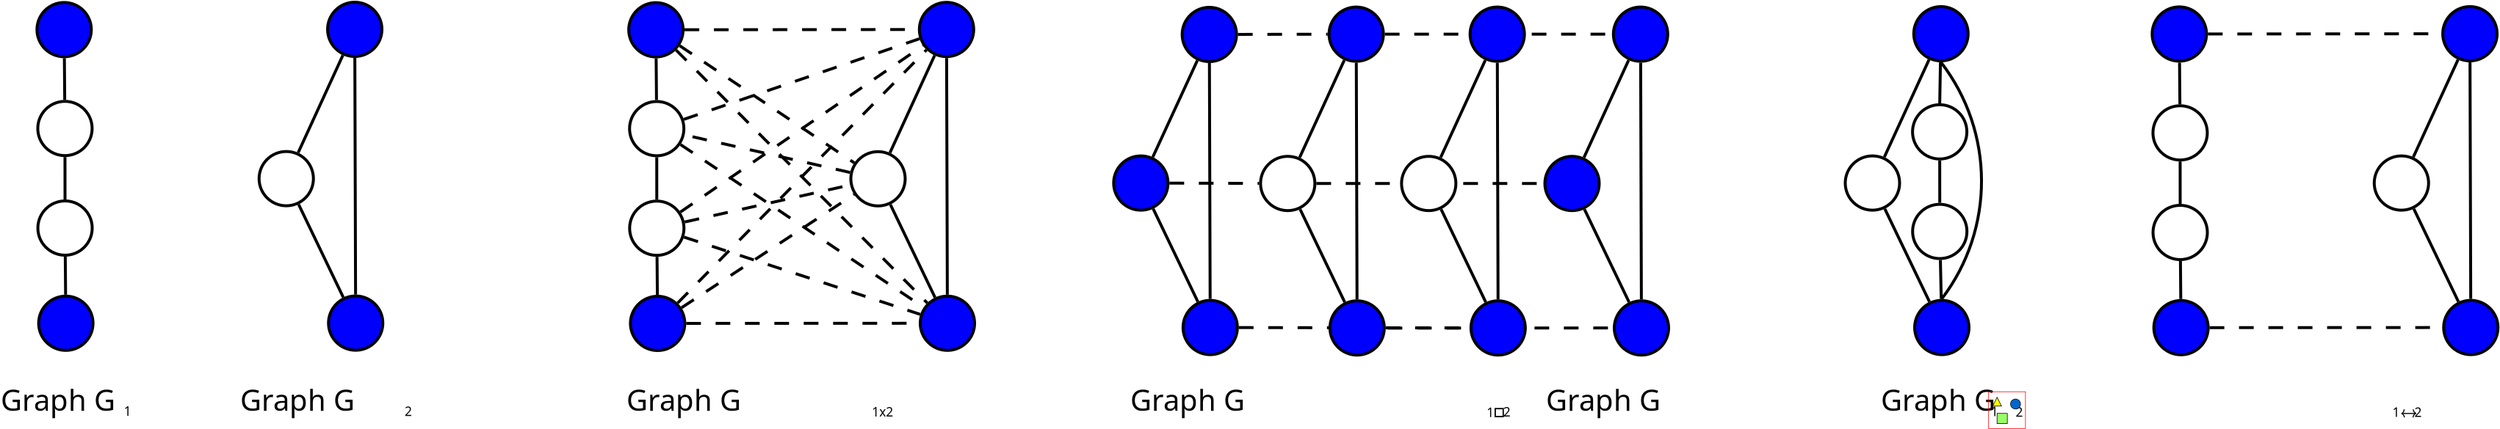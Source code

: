 <?xml version="1.0" encoding="UTF-8"?>
<dia:diagram xmlns:dia="http://www.lysator.liu.se/~alla/dia/">
  <dia:layer name="Background" visible="true" active="true">
    <dia:object type="Standard - Ellipse" version="0" id="O0">
      <dia:attribute name="obj_pos">
        <dia:point val="26.405,-6.56"/>
      </dia:attribute>
      <dia:attribute name="obj_bb">
        <dia:rectangle val="26.305,-6.66;30.205,-2.76"/>
      </dia:attribute>
      <dia:attribute name="elem_corner">
        <dia:point val="26.405,-6.56"/>
      </dia:attribute>
      <dia:attribute name="elem_width">
        <dia:real val="3.7"/>
      </dia:attribute>
      <dia:attribute name="elem_height">
        <dia:real val="3.7"/>
      </dia:attribute>
      <dia:attribute name="border_width">
        <dia:real val="0.2"/>
      </dia:attribute>
      <dia:attribute name="inner_color">
        <dia:color val="#0000ff"/>
      </dia:attribute>
      <dia:attribute name="aspect">
        <dia:enum val="2"/>
      </dia:attribute>
    </dia:object>
    <dia:object type="Standard - Ellipse" version="0" id="O1">
      <dia:attribute name="obj_pos">
        <dia:point val="26.46,0.18"/>
      </dia:attribute>
      <dia:attribute name="obj_bb">
        <dia:rectangle val="26.36,0.08;30.26,3.98"/>
      </dia:attribute>
      <dia:attribute name="elem_corner">
        <dia:point val="26.46,0.18"/>
      </dia:attribute>
      <dia:attribute name="elem_width">
        <dia:real val="3.7"/>
      </dia:attribute>
      <dia:attribute name="elem_height">
        <dia:real val="3.7"/>
      </dia:attribute>
      <dia:attribute name="border_width">
        <dia:real val="0.2"/>
      </dia:attribute>
      <dia:attribute name="aspect">
        <dia:enum val="2"/>
      </dia:attribute>
    </dia:object>
    <dia:object type="Standard - Ellipse" version="0" id="O2">
      <dia:attribute name="obj_pos">
        <dia:point val="26.465,6.97"/>
      </dia:attribute>
      <dia:attribute name="obj_bb">
        <dia:rectangle val="26.365,6.87;30.265,10.77"/>
      </dia:attribute>
      <dia:attribute name="elem_corner">
        <dia:point val="26.465,6.97"/>
      </dia:attribute>
      <dia:attribute name="elem_width">
        <dia:real val="3.7"/>
      </dia:attribute>
      <dia:attribute name="elem_height">
        <dia:real val="3.7"/>
      </dia:attribute>
      <dia:attribute name="border_width">
        <dia:real val="0.2"/>
      </dia:attribute>
      <dia:attribute name="aspect">
        <dia:enum val="2"/>
      </dia:attribute>
    </dia:object>
    <dia:object type="Standard - Ellipse" version="0" id="O3">
      <dia:attribute name="obj_pos">
        <dia:point val="26.52,13.46"/>
      </dia:attribute>
      <dia:attribute name="obj_bb">
        <dia:rectangle val="26.42,13.36;30.32,17.26"/>
      </dia:attribute>
      <dia:attribute name="elem_corner">
        <dia:point val="26.52,13.46"/>
      </dia:attribute>
      <dia:attribute name="elem_width">
        <dia:real val="3.7"/>
      </dia:attribute>
      <dia:attribute name="elem_height">
        <dia:real val="3.7"/>
      </dia:attribute>
      <dia:attribute name="border_width">
        <dia:real val="0.2"/>
      </dia:attribute>
      <dia:attribute name="inner_color">
        <dia:color val="#0000ff"/>
      </dia:attribute>
      <dia:attribute name="aspect">
        <dia:enum val="2"/>
      </dia:attribute>
    </dia:object>
    <dia:object type="Standard - Ellipse" version="0" id="O4">
      <dia:attribute name="obj_pos">
        <dia:point val="41.525,3.6"/>
      </dia:attribute>
      <dia:attribute name="obj_bb">
        <dia:rectangle val="41.425,3.5;45.325,7.4"/>
      </dia:attribute>
      <dia:attribute name="elem_corner">
        <dia:point val="41.525,3.6"/>
      </dia:attribute>
      <dia:attribute name="elem_width">
        <dia:real val="3.7"/>
      </dia:attribute>
      <dia:attribute name="elem_height">
        <dia:real val="3.7"/>
      </dia:attribute>
      <dia:attribute name="border_width">
        <dia:real val="0.2"/>
      </dia:attribute>
      <dia:attribute name="aspect">
        <dia:enum val="2"/>
      </dia:attribute>
    </dia:object>
    <dia:object type="Standard - Ellipse" version="0" id="O5">
      <dia:attribute name="obj_pos">
        <dia:point val="46.25,13.45"/>
      </dia:attribute>
      <dia:attribute name="obj_bb">
        <dia:rectangle val="46.15,13.35;50.05,17.25"/>
      </dia:attribute>
      <dia:attribute name="elem_corner">
        <dia:point val="46.25,13.45"/>
      </dia:attribute>
      <dia:attribute name="elem_width">
        <dia:real val="3.7"/>
      </dia:attribute>
      <dia:attribute name="elem_height">
        <dia:real val="3.7"/>
      </dia:attribute>
      <dia:attribute name="border_width">
        <dia:real val="0.2"/>
      </dia:attribute>
      <dia:attribute name="inner_color">
        <dia:color val="#0000ff"/>
      </dia:attribute>
      <dia:attribute name="aspect">
        <dia:enum val="2"/>
      </dia:attribute>
    </dia:object>
    <dia:object type="Standard - Ellipse" version="0" id="O6">
      <dia:attribute name="obj_pos">
        <dia:point val="46.19,-6.58"/>
      </dia:attribute>
      <dia:attribute name="obj_bb">
        <dia:rectangle val="46.09,-6.68;49.99,-2.78"/>
      </dia:attribute>
      <dia:attribute name="elem_corner">
        <dia:point val="46.19,-6.58"/>
      </dia:attribute>
      <dia:attribute name="elem_width">
        <dia:real val="3.7"/>
      </dia:attribute>
      <dia:attribute name="elem_height">
        <dia:real val="3.7"/>
      </dia:attribute>
      <dia:attribute name="border_width">
        <dia:real val="0.2"/>
      </dia:attribute>
      <dia:attribute name="inner_color">
        <dia:color val="#0000ff"/>
      </dia:attribute>
      <dia:attribute name="aspect">
        <dia:enum val="2"/>
      </dia:attribute>
    </dia:object>
    <dia:object type="Standard - Line" version="0" id="O7">
      <dia:attribute name="obj_pos">
        <dia:point val="48.094,13.35"/>
      </dia:attribute>
      <dia:attribute name="obj_bb">
        <dia:rectangle val="47.946,-2.88;48.194,13.45"/>
      </dia:attribute>
      <dia:attribute name="conn_endpoints">
        <dia:point val="48.094,13.35"/>
        <dia:point val="48.046,-2.78"/>
      </dia:attribute>
      <dia:attribute name="numcp">
        <dia:int val="1"/>
      </dia:attribute>
      <dia:attribute name="line_width">
        <dia:real val="0.2"/>
      </dia:attribute>
      <dia:connections>
        <dia:connection handle="0" to="O5" connection="8"/>
        <dia:connection handle="1" to="O6" connection="8"/>
      </dia:connections>
    </dia:object>
    <dia:object type="Standard - Line" version="0" id="O8">
      <dia:attribute name="obj_pos">
        <dia:point val="28.271,-2.76"/>
      </dia:attribute>
      <dia:attribute name="obj_bb">
        <dia:rectangle val="28.17,-2.86;28.395,0.18"/>
      </dia:attribute>
      <dia:attribute name="conn_endpoints">
        <dia:point val="28.271,-2.76"/>
        <dia:point val="28.294,0.08"/>
      </dia:attribute>
      <dia:attribute name="numcp">
        <dia:int val="1"/>
      </dia:attribute>
      <dia:attribute name="line_width">
        <dia:real val="0.2"/>
      </dia:attribute>
      <dia:connections>
        <dia:connection handle="0" to="O0" connection="8"/>
        <dia:connection handle="1" to="O1" connection="8"/>
      </dia:connections>
    </dia:object>
    <dia:object type="Standard - Line" version="0" id="O9">
      <dia:attribute name="obj_pos">
        <dia:point val="28.314,6.87"/>
      </dia:attribute>
      <dia:attribute name="obj_bb">
        <dia:rectangle val="28.211,3.88;28.414,6.97"/>
      </dia:attribute>
      <dia:attribute name="conn_endpoints">
        <dia:point val="28.314,6.87"/>
        <dia:point val="28.311,3.98"/>
      </dia:attribute>
      <dia:attribute name="numcp">
        <dia:int val="1"/>
      </dia:attribute>
      <dia:attribute name="line_width">
        <dia:real val="0.2"/>
      </dia:attribute>
      <dia:connections>
        <dia:connection handle="0" to="O2" connection="8"/>
        <dia:connection handle="1" to="O1" connection="8"/>
      </dia:connections>
    </dia:object>
    <dia:object type="Standard - Line" version="0" id="O10">
      <dia:attribute name="obj_pos">
        <dia:point val="28.331,10.77"/>
      </dia:attribute>
      <dia:attribute name="obj_bb">
        <dia:rectangle val="28.231,10.669;28.454,13.461"/>
      </dia:attribute>
      <dia:attribute name="conn_endpoints">
        <dia:point val="28.331,10.77"/>
        <dia:point val="28.354,13.36"/>
      </dia:attribute>
      <dia:attribute name="numcp">
        <dia:int val="1"/>
      </dia:attribute>
      <dia:attribute name="line_width">
        <dia:real val="0.2"/>
      </dia:attribute>
      <dia:connections>
        <dia:connection handle="0" to="O2" connection="8"/>
        <dia:connection handle="1" to="O3" connection="8"/>
      </dia:connections>
    </dia:object>
    <dia:object type="Standard - Line" version="0" id="O11">
      <dia:attribute name="obj_pos">
        <dia:point val="44.218,7.208"/>
      </dia:attribute>
      <dia:attribute name="obj_bb">
        <dia:rectangle val="44.085,7.075;47.39,13.675"/>
      </dia:attribute>
      <dia:attribute name="conn_endpoints">
        <dia:point val="44.218,7.208"/>
        <dia:point val="47.257,13.542"/>
      </dia:attribute>
      <dia:attribute name="numcp">
        <dia:int val="1"/>
      </dia:attribute>
      <dia:attribute name="line_width">
        <dia:real val="0.2"/>
      </dia:attribute>
      <dia:connections>
        <dia:connection handle="0" to="O4" connection="8"/>
        <dia:connection handle="1" to="O5" connection="8"/>
      </dia:connections>
    </dia:object>
    <dia:object type="Standard - Line" version="0" id="O12">
      <dia:attribute name="obj_pos">
        <dia:point val="44.187,3.677"/>
      </dia:attribute>
      <dia:attribute name="obj_bb">
        <dia:rectangle val="44.055,-3.09;47.36,3.81"/>
      </dia:attribute>
      <dia:attribute name="conn_endpoints">
        <dia:point val="44.187,3.677"/>
        <dia:point val="47.228,-2.957"/>
      </dia:attribute>
      <dia:attribute name="numcp">
        <dia:int val="1"/>
      </dia:attribute>
      <dia:attribute name="line_width">
        <dia:real val="0.2"/>
      </dia:attribute>
      <dia:connections>
        <dia:connection handle="0" to="O4" connection="8"/>
        <dia:connection handle="1" to="O6" connection="8"/>
      </dia:connections>
    </dia:object>
    <dia:object type="Standard - Line" version="0" id="O13">
      <dia:attribute name="obj_pos">
        <dia:point val="30.318,15.309"/>
      </dia:attribute>
      <dia:attribute name="obj_bb">
        <dia:rectangle val="30.218,15.201;46.252,15.409"/>
      </dia:attribute>
      <dia:attribute name="conn_endpoints">
        <dia:point val="30.318,15.309"/>
        <dia:point val="46.152,15.301"/>
      </dia:attribute>
      <dia:attribute name="numcp">
        <dia:int val="1"/>
      </dia:attribute>
      <dia:attribute name="line_width">
        <dia:real val="0.2"/>
      </dia:attribute>
      <dia:attribute name="line_style">
        <dia:enum val="1"/>
      </dia:attribute>
      <dia:connections>
        <dia:connection handle="0" to="O3" connection="8"/>
        <dia:connection handle="1" to="O5" connection="8"/>
      </dia:connections>
    </dia:object>
    <dia:object type="Standard - Line" version="0" id="O14">
      <dia:attribute name="obj_pos">
        <dia:point val="30.168,9.427"/>
      </dia:attribute>
      <dia:attribute name="obj_bb">
        <dia:rectangle val="30.042,9.301;46.373,14.819"/>
      </dia:attribute>
      <dia:attribute name="conn_endpoints">
        <dia:point val="30.168,9.427"/>
        <dia:point val="46.247,14.693"/>
      </dia:attribute>
      <dia:attribute name="numcp">
        <dia:int val="1"/>
      </dia:attribute>
      <dia:attribute name="line_width">
        <dia:real val="0.2"/>
      </dia:attribute>
      <dia:attribute name="line_style">
        <dia:enum val="1"/>
      </dia:attribute>
      <dia:connections>
        <dia:connection handle="0" to="O2" connection="8"/>
        <dia:connection handle="1" to="O5" connection="8"/>
      </dia:connections>
    </dia:object>
    <dia:object type="Standard - Line" version="0" id="O15">
      <dia:attribute name="obj_pos">
        <dia:point val="29.929,3.116"/>
      </dia:attribute>
      <dia:attribute name="obj_bb">
        <dia:rectangle val="29.79,2.977;46.62,14.353"/>
      </dia:attribute>
      <dia:attribute name="conn_endpoints">
        <dia:point val="29.929,3.116"/>
        <dia:point val="46.481,14.214"/>
      </dia:attribute>
      <dia:attribute name="numcp">
        <dia:int val="1"/>
      </dia:attribute>
      <dia:attribute name="line_width">
        <dia:real val="0.2"/>
      </dia:attribute>
      <dia:attribute name="line_style">
        <dia:enum val="1"/>
      </dia:attribute>
      <dia:connections>
        <dia:connection handle="0" to="O1" connection="8"/>
        <dia:connection handle="1" to="O5" connection="8"/>
      </dia:connections>
    </dia:object>
    <dia:object type="Standard - Line" version="0" id="O16">
      <dia:attribute name="obj_pos">
        <dia:point val="29.627,-3.326"/>
      </dia:attribute>
      <dia:attribute name="obj_bb">
        <dia:rectangle val="29.486,-3.468;46.869,14.058"/>
      </dia:attribute>
      <dia:attribute name="conn_endpoints">
        <dia:point val="29.627,-3.326"/>
        <dia:point val="46.728,13.916"/>
      </dia:attribute>
      <dia:attribute name="numcp">
        <dia:int val="1"/>
      </dia:attribute>
      <dia:attribute name="line_width">
        <dia:real val="0.2"/>
      </dia:attribute>
      <dia:attribute name="line_style">
        <dia:enum val="1"/>
      </dia:attribute>
      <dia:connections>
        <dia:connection handle="0" to="O0" connection="8"/>
        <dia:connection handle="1" to="O5" connection="8"/>
      </dia:connections>
    </dia:object>
    <dia:object type="Standard - Line" version="0" id="O17">
      <dia:attribute name="obj_pos">
        <dia:point val="29.735,13.919"/>
      </dia:attribute>
      <dia:attribute name="obj_bb">
        <dia:rectangle val="29.594,-3.481;46.816,14.061"/>
      </dia:attribute>
      <dia:attribute name="conn_endpoints">
        <dia:point val="29.735,13.919"/>
        <dia:point val="46.675,-3.339"/>
      </dia:attribute>
      <dia:attribute name="numcp">
        <dia:int val="1"/>
      </dia:attribute>
      <dia:attribute name="line_width">
        <dia:real val="0.2"/>
      </dia:attribute>
      <dia:attribute name="line_style">
        <dia:enum val="1"/>
      </dia:attribute>
      <dia:connections>
        <dia:connection handle="0" to="O3" connection="8"/>
        <dia:connection handle="1" to="O6" connection="8"/>
      </dia:connections>
    </dia:object>
    <dia:object type="Standard - Line" version="0" id="O18">
      <dia:attribute name="obj_pos">
        <dia:point val="30.218,8.394"/>
      </dia:attribute>
      <dia:attribute name="obj_bb">
        <dia:rectangle val="30.099,5.756;41.591,8.514"/>
      </dia:attribute>
      <dia:attribute name="conn_endpoints">
        <dia:point val="30.218,8.394"/>
        <dia:point val="41.472,5.876"/>
      </dia:attribute>
      <dia:attribute name="numcp">
        <dia:int val="1"/>
      </dia:attribute>
      <dia:attribute name="line_width">
        <dia:real val="0.2"/>
      </dia:attribute>
      <dia:attribute name="line_style">
        <dia:enum val="1"/>
      </dia:attribute>
      <dia:connections>
        <dia:connection handle="0" to="O2" connection="8"/>
        <dia:connection handle="1" to="O4" connection="8"/>
      </dia:connections>
    </dia:object>
    <dia:object type="Standard - Line" version="0" id="O19">
      <dia:attribute name="obj_pos">
        <dia:point val="41.473,5.018"/>
      </dia:attribute>
      <dia:attribute name="obj_bb">
        <dia:rectangle val="30.092,2.342;41.593,5.138"/>
      </dia:attribute>
      <dia:attribute name="conn_endpoints">
        <dia:point val="41.473,5.018"/>
        <dia:point val="30.212,2.462"/>
      </dia:attribute>
      <dia:attribute name="numcp">
        <dia:int val="1"/>
      </dia:attribute>
      <dia:attribute name="line_width">
        <dia:real val="0.2"/>
      </dia:attribute>
      <dia:attribute name="line_style">
        <dia:enum val="1"/>
      </dia:attribute>
      <dia:connections>
        <dia:connection handle="0" to="O4" connection="8"/>
        <dia:connection handle="1" to="O1" connection="8"/>
      </dia:connections>
    </dia:object>
    <dia:object type="Standard - Line" version="0" id="O20">
      <dia:attribute name="obj_pos">
        <dia:point val="29.873,-3.623"/>
      </dia:attribute>
      <dia:attribute name="obj_bb">
        <dia:rectangle val="29.734,-3.762;41.896,4.502"/>
      </dia:attribute>
      <dia:attribute name="conn_endpoints">
        <dia:point val="29.873,-3.623"/>
        <dia:point val="41.757,4.363"/>
      </dia:attribute>
      <dia:attribute name="numcp">
        <dia:int val="1"/>
      </dia:attribute>
      <dia:attribute name="line_width">
        <dia:real val="0.2"/>
      </dia:attribute>
      <dia:attribute name="line_style">
        <dia:enum val="1"/>
      </dia:attribute>
      <dia:connections>
        <dia:connection handle="0" to="O0" connection="8"/>
        <dia:connection handle="1" to="O4" connection="8"/>
      </dia:connections>
    </dia:object>
    <dia:object type="Standard - Line" version="0" id="O21">
      <dia:attribute name="obj_pos">
        <dia:point val="29.922,7.716"/>
      </dia:attribute>
      <dia:attribute name="obj_bb">
        <dia:rectangle val="29.784,-3.765;46.572,7.855"/>
      </dia:attribute>
      <dia:attribute name="conn_endpoints">
        <dia:point val="29.922,7.716"/>
        <dia:point val="46.432,-3.626"/>
      </dia:attribute>
      <dia:attribute name="numcp">
        <dia:int val="1"/>
      </dia:attribute>
      <dia:attribute name="line_width">
        <dia:real val="0.2"/>
      </dia:attribute>
      <dia:attribute name="line_style">
        <dia:enum val="1"/>
      </dia:attribute>
      <dia:connections>
        <dia:connection handle="0" to="O2" connection="8"/>
        <dia:connection handle="1" to="O6" connection="8"/>
      </dia:connections>
    </dia:object>
    <dia:object type="Standard - Line" version="0" id="O22">
      <dia:attribute name="obj_pos">
        <dia:point val="29.998,14.24"/>
      </dia:attribute>
      <dia:attribute name="obj_bb">
        <dia:rectangle val="29.86,6.382;41.885,14.379"/>
      </dia:attribute>
      <dia:attribute name="conn_endpoints">
        <dia:point val="29.998,14.24"/>
        <dia:point val="41.747,6.52"/>
      </dia:attribute>
      <dia:attribute name="numcp">
        <dia:int val="1"/>
      </dia:attribute>
      <dia:attribute name="line_width">
        <dia:real val="0.2"/>
      </dia:attribute>
      <dia:attribute name="line_style">
        <dia:enum val="1"/>
      </dia:attribute>
      <dia:connections>
        <dia:connection handle="0" to="O3" connection="8"/>
        <dia:connection handle="1" to="O4" connection="8"/>
      </dia:connections>
    </dia:object>
    <dia:object type="Standard - Line" version="0" id="O23">
      <dia:attribute name="obj_pos">
        <dia:point val="30.152,1.399"/>
      </dia:attribute>
      <dia:attribute name="obj_bb">
        <dia:rectangle val="30.025,-4.226;46.325,1.526"/>
      </dia:attribute>
      <dia:attribute name="conn_endpoints">
        <dia:point val="30.152,1.399"/>
        <dia:point val="46.197,-4.099"/>
      </dia:attribute>
      <dia:attribute name="numcp">
        <dia:int val="1"/>
      </dia:attribute>
      <dia:attribute name="line_width">
        <dia:real val="0.2"/>
      </dia:attribute>
      <dia:attribute name="line_style">
        <dia:enum val="1"/>
      </dia:attribute>
      <dia:connections>
        <dia:connection handle="0" to="O1" connection="8"/>
        <dia:connection handle="1" to="O6" connection="8"/>
      </dia:connections>
    </dia:object>
    <dia:object type="Standard - Line" version="0" id="O24">
      <dia:attribute name="obj_pos">
        <dia:point val="30.205,-4.712"/>
      </dia:attribute>
      <dia:attribute name="obj_bb">
        <dia:rectangle val="30.105,-4.828;46.191,-4.612"/>
      </dia:attribute>
      <dia:attribute name="conn_endpoints">
        <dia:point val="30.205,-4.712"/>
        <dia:point val="46.09,-4.728"/>
      </dia:attribute>
      <dia:attribute name="numcp">
        <dia:int val="1"/>
      </dia:attribute>
      <dia:attribute name="line_width">
        <dia:real val="0.2"/>
      </dia:attribute>
      <dia:attribute name="line_style">
        <dia:enum val="1"/>
      </dia:attribute>
      <dia:connections>
        <dia:connection handle="0" to="O0" connection="8"/>
        <dia:connection handle="1" to="O6" connection="8"/>
      </dia:connections>
    </dia:object>
    <dia:object type="Standard - Ellipse" version="0" id="O25">
      <dia:attribute name="obj_pos">
        <dia:point val="88.775,3.92"/>
      </dia:attribute>
      <dia:attribute name="obj_bb">
        <dia:rectangle val="88.675,3.82;92.575,7.72"/>
      </dia:attribute>
      <dia:attribute name="elem_corner">
        <dia:point val="88.775,3.92"/>
      </dia:attribute>
      <dia:attribute name="elem_width">
        <dia:real val="3.7"/>
      </dia:attribute>
      <dia:attribute name="elem_height">
        <dia:real val="3.7"/>
      </dia:attribute>
      <dia:attribute name="border_width">
        <dia:real val="0.2"/>
      </dia:attribute>
      <dia:attribute name="inner_color">
        <dia:color val="#0000ff"/>
      </dia:attribute>
      <dia:attribute name="aspect">
        <dia:enum val="2"/>
      </dia:attribute>
    </dia:object>
    <dia:object type="Standard - Ellipse" version="0" id="O26">
      <dia:attribute name="obj_pos">
        <dia:point val="93.5,13.77"/>
      </dia:attribute>
      <dia:attribute name="obj_bb">
        <dia:rectangle val="93.4,13.67;97.3,17.57"/>
      </dia:attribute>
      <dia:attribute name="elem_corner">
        <dia:point val="93.5,13.77"/>
      </dia:attribute>
      <dia:attribute name="elem_width">
        <dia:real val="3.7"/>
      </dia:attribute>
      <dia:attribute name="elem_height">
        <dia:real val="3.7"/>
      </dia:attribute>
      <dia:attribute name="border_width">
        <dia:real val="0.2"/>
      </dia:attribute>
      <dia:attribute name="inner_color">
        <dia:color val="#0000ff"/>
      </dia:attribute>
      <dia:attribute name="aspect">
        <dia:enum val="2"/>
      </dia:attribute>
    </dia:object>
    <dia:object type="Standard - Ellipse" version="0" id="O27">
      <dia:attribute name="obj_pos">
        <dia:point val="93.44,-6.26"/>
      </dia:attribute>
      <dia:attribute name="obj_bb">
        <dia:rectangle val="93.34,-6.36;97.24,-2.46"/>
      </dia:attribute>
      <dia:attribute name="elem_corner">
        <dia:point val="93.44,-6.26"/>
      </dia:attribute>
      <dia:attribute name="elem_width">
        <dia:real val="3.7"/>
      </dia:attribute>
      <dia:attribute name="elem_height">
        <dia:real val="3.7"/>
      </dia:attribute>
      <dia:attribute name="border_width">
        <dia:real val="0.2"/>
      </dia:attribute>
      <dia:attribute name="inner_color">
        <dia:color val="#0000ff"/>
      </dia:attribute>
      <dia:attribute name="aspect">
        <dia:enum val="2"/>
      </dia:attribute>
    </dia:object>
    <dia:object type="Standard - Line" version="0" id="O28">
      <dia:attribute name="obj_pos">
        <dia:point val="95.344,13.67"/>
      </dia:attribute>
      <dia:attribute name="obj_bb">
        <dia:rectangle val="95.195,-2.56;95.445,13.77"/>
      </dia:attribute>
      <dia:attribute name="conn_endpoints">
        <dia:point val="95.344,13.67"/>
        <dia:point val="95.296,-2.46"/>
      </dia:attribute>
      <dia:attribute name="numcp">
        <dia:int val="1"/>
      </dia:attribute>
      <dia:attribute name="line_width">
        <dia:real val="0.2"/>
      </dia:attribute>
      <dia:connections>
        <dia:connection handle="0" to="O26" connection="8"/>
        <dia:connection handle="1" to="O27" connection="8"/>
      </dia:connections>
    </dia:object>
    <dia:object type="Standard - Line" version="0" id="O29">
      <dia:attribute name="obj_pos">
        <dia:point val="91.468,7.528"/>
      </dia:attribute>
      <dia:attribute name="obj_bb">
        <dia:rectangle val="91.335,7.395;94.64,13.995"/>
      </dia:attribute>
      <dia:attribute name="conn_endpoints">
        <dia:point val="91.468,7.528"/>
        <dia:point val="94.507,13.862"/>
      </dia:attribute>
      <dia:attribute name="numcp">
        <dia:int val="1"/>
      </dia:attribute>
      <dia:attribute name="line_width">
        <dia:real val="0.2"/>
      </dia:attribute>
      <dia:connections>
        <dia:connection handle="0" to="O25" connection="8"/>
        <dia:connection handle="1" to="O26" connection="8"/>
      </dia:connections>
    </dia:object>
    <dia:object type="Standard - Line" version="0" id="O30">
      <dia:attribute name="obj_pos">
        <dia:point val="91.437,3.997"/>
      </dia:attribute>
      <dia:attribute name="obj_bb">
        <dia:rectangle val="91.305,-2.77;94.61,4.13"/>
      </dia:attribute>
      <dia:attribute name="conn_endpoints">
        <dia:point val="91.437,3.997"/>
        <dia:point val="94.478,-2.637"/>
      </dia:attribute>
      <dia:attribute name="numcp">
        <dia:int val="1"/>
      </dia:attribute>
      <dia:attribute name="line_width">
        <dia:real val="0.2"/>
      </dia:attribute>
      <dia:connections>
        <dia:connection handle="0" to="O25" connection="8"/>
        <dia:connection handle="1" to="O27" connection="8"/>
      </dia:connections>
    </dia:object>
    <dia:object type="Standard - Line" version="0" id="O31">
      <dia:attribute name="obj_pos">
        <dia:point val="78.068,15.629"/>
      </dia:attribute>
      <dia:attribute name="obj_bb">
        <dia:rectangle val="77.968,15.521;93.5,15.729"/>
      </dia:attribute>
      <dia:attribute name="conn_endpoints">
        <dia:point val="78.068,15.629"/>
        <dia:point val="93.4,15.621"/>
      </dia:attribute>
      <dia:attribute name="numcp">
        <dia:int val="1"/>
      </dia:attribute>
      <dia:attribute name="line_width">
        <dia:real val="0.2"/>
      </dia:attribute>
      <dia:attribute name="line_style">
        <dia:enum val="1"/>
      </dia:attribute>
      <dia:connections>
        <dia:connection handle="1" to="O26" connection="8"/>
      </dia:connections>
    </dia:object>
    <dia:object type="Standard - Line" version="0" id="O32">
      <dia:attribute name="obj_pos">
        <dia:point val="73.218,5.77"/>
      </dia:attribute>
      <dia:attribute name="obj_bb">
        <dia:rectangle val="73.118,5.67;88.775,5.87"/>
      </dia:attribute>
      <dia:attribute name="conn_endpoints">
        <dia:point val="73.218,5.77"/>
        <dia:point val="88.675,5.77"/>
      </dia:attribute>
      <dia:attribute name="numcp">
        <dia:int val="1"/>
      </dia:attribute>
      <dia:attribute name="line_width">
        <dia:real val="0.2"/>
      </dia:attribute>
      <dia:attribute name="line_style">
        <dia:enum val="1"/>
      </dia:attribute>
      <dia:connections>
        <dia:connection handle="0" to="O41" connection="8"/>
        <dia:connection handle="1" to="O25" connection="8"/>
      </dia:connections>
    </dia:object>
    <dia:object type="Standard - Line" version="0" id="O33">
      <dia:attribute name="obj_pos">
        <dia:point val="77.882,-4.41"/>
      </dia:attribute>
      <dia:attribute name="obj_bb">
        <dia:rectangle val="77.782,-4.51;93.44,-4.31"/>
      </dia:attribute>
      <dia:attribute name="conn_endpoints">
        <dia:point val="77.882,-4.41"/>
        <dia:point val="93.34,-4.41"/>
      </dia:attribute>
      <dia:attribute name="numcp">
        <dia:int val="1"/>
      </dia:attribute>
      <dia:attribute name="line_width">
        <dia:real val="0.2"/>
      </dia:attribute>
      <dia:attribute name="line_style">
        <dia:enum val="1"/>
      </dia:attribute>
      <dia:connections>
        <dia:connection handle="0" to="O43" connection="8"/>
        <dia:connection handle="1" to="O27" connection="8"/>
      </dia:connections>
    </dia:object>
    <dia:object type="Standard - Ellipse" version="0" id="O34">
      <dia:attribute name="obj_pos">
        <dia:point val="79.017,3.92"/>
      </dia:attribute>
      <dia:attribute name="obj_bb">
        <dia:rectangle val="78.918,3.82;82.817,7.72"/>
      </dia:attribute>
      <dia:attribute name="elem_corner">
        <dia:point val="79.017,3.92"/>
      </dia:attribute>
      <dia:attribute name="elem_width">
        <dia:real val="3.7"/>
      </dia:attribute>
      <dia:attribute name="elem_height">
        <dia:real val="3.7"/>
      </dia:attribute>
      <dia:attribute name="border_width">
        <dia:real val="0.2"/>
      </dia:attribute>
      <dia:attribute name="aspect">
        <dia:enum val="2"/>
      </dia:attribute>
    </dia:object>
    <dia:object type="Standard - Ellipse" version="0" id="O35">
      <dia:attribute name="obj_pos">
        <dia:point val="83.743,13.77"/>
      </dia:attribute>
      <dia:attribute name="obj_bb">
        <dia:rectangle val="83.642,13.67;87.543,17.57"/>
      </dia:attribute>
      <dia:attribute name="elem_corner">
        <dia:point val="83.743,13.77"/>
      </dia:attribute>
      <dia:attribute name="elem_width">
        <dia:real val="3.7"/>
      </dia:attribute>
      <dia:attribute name="elem_height">
        <dia:real val="3.7"/>
      </dia:attribute>
      <dia:attribute name="border_width">
        <dia:real val="0.2"/>
      </dia:attribute>
      <dia:attribute name="inner_color">
        <dia:color val="#0000ff"/>
      </dia:attribute>
      <dia:attribute name="aspect">
        <dia:enum val="2"/>
      </dia:attribute>
    </dia:object>
    <dia:object type="Standard - Ellipse" version="0" id="O36">
      <dia:attribute name="obj_pos">
        <dia:point val="83.683,-6.26"/>
      </dia:attribute>
      <dia:attribute name="obj_bb">
        <dia:rectangle val="83.582,-6.36;87.483,-2.46"/>
      </dia:attribute>
      <dia:attribute name="elem_corner">
        <dia:point val="83.683,-6.26"/>
      </dia:attribute>
      <dia:attribute name="elem_width">
        <dia:real val="3.7"/>
      </dia:attribute>
      <dia:attribute name="elem_height">
        <dia:real val="3.7"/>
      </dia:attribute>
      <dia:attribute name="border_width">
        <dia:real val="0.2"/>
      </dia:attribute>
      <dia:attribute name="inner_color">
        <dia:color val="#0000ff"/>
      </dia:attribute>
      <dia:attribute name="aspect">
        <dia:enum val="2"/>
      </dia:attribute>
    </dia:object>
    <dia:object type="Standard - Line" version="0" id="O37">
      <dia:attribute name="obj_pos">
        <dia:point val="85.587,13.67"/>
      </dia:attribute>
      <dia:attribute name="obj_bb">
        <dia:rectangle val="85.438,-2.56;85.687,13.77"/>
      </dia:attribute>
      <dia:attribute name="conn_endpoints">
        <dia:point val="85.587,13.67"/>
        <dia:point val="85.538,-2.46"/>
      </dia:attribute>
      <dia:attribute name="numcp">
        <dia:int val="1"/>
      </dia:attribute>
      <dia:attribute name="line_width">
        <dia:real val="0.2"/>
      </dia:attribute>
      <dia:connections>
        <dia:connection handle="0" to="O35" connection="8"/>
        <dia:connection handle="1" to="O36" connection="8"/>
      </dia:connections>
    </dia:object>
    <dia:object type="Standard - Line" version="0" id="O38">
      <dia:attribute name="obj_pos">
        <dia:point val="81.711,7.528"/>
      </dia:attribute>
      <dia:attribute name="obj_bb">
        <dia:rectangle val="81.578,7.395;84.882,13.995"/>
      </dia:attribute>
      <dia:attribute name="conn_endpoints">
        <dia:point val="81.711,7.528"/>
        <dia:point val="84.749,13.862"/>
      </dia:attribute>
      <dia:attribute name="numcp">
        <dia:int val="1"/>
      </dia:attribute>
      <dia:attribute name="line_width">
        <dia:real val="0.2"/>
      </dia:attribute>
      <dia:connections>
        <dia:connection handle="0" to="O34" connection="8"/>
        <dia:connection handle="1" to="O35" connection="8"/>
      </dia:connections>
    </dia:object>
    <dia:object type="Standard - Line" version="0" id="O39">
      <dia:attribute name="obj_pos">
        <dia:point val="81.68,3.997"/>
      </dia:attribute>
      <dia:attribute name="obj_bb">
        <dia:rectangle val="81.547,-2.77;84.853,4.13"/>
      </dia:attribute>
      <dia:attribute name="conn_endpoints">
        <dia:point val="81.68,3.997"/>
        <dia:point val="84.72,-2.637"/>
      </dia:attribute>
      <dia:attribute name="numcp">
        <dia:int val="1"/>
      </dia:attribute>
      <dia:attribute name="line_width">
        <dia:real val="0.2"/>
      </dia:attribute>
      <dia:connections>
        <dia:connection handle="0" to="O34" connection="8"/>
        <dia:connection handle="1" to="O36" connection="8"/>
      </dia:connections>
    </dia:object>
    <dia:object type="Standard - Line" version="0" id="O40">
      <dia:attribute name="obj_pos">
        <dia:point val="67.942,15.593"/>
      </dia:attribute>
      <dia:attribute name="obj_bb">
        <dia:rectangle val="67.841,15.493;83.744,15.721"/>
      </dia:attribute>
      <dia:attribute name="conn_endpoints">
        <dia:point val="67.942,15.593"/>
        <dia:point val="83.644,15.621"/>
      </dia:attribute>
      <dia:attribute name="numcp">
        <dia:int val="1"/>
      </dia:attribute>
      <dia:attribute name="line_width">
        <dia:real val="0.2"/>
      </dia:attribute>
      <dia:attribute name="line_style">
        <dia:enum val="1"/>
      </dia:attribute>
      <dia:connections>
        <dia:connection handle="0" to="O48" connection="8"/>
      </dia:connections>
    </dia:object>
    <dia:object type="Standard - Ellipse" version="0" id="O41">
      <dia:attribute name="obj_pos">
        <dia:point val="69.418,3.92"/>
      </dia:attribute>
      <dia:attribute name="obj_bb">
        <dia:rectangle val="69.317,3.82;73.218,7.72"/>
      </dia:attribute>
      <dia:attribute name="elem_corner">
        <dia:point val="69.418,3.92"/>
      </dia:attribute>
      <dia:attribute name="elem_width">
        <dia:real val="3.7"/>
      </dia:attribute>
      <dia:attribute name="elem_height">
        <dia:real val="3.7"/>
      </dia:attribute>
      <dia:attribute name="border_width">
        <dia:real val="0.2"/>
      </dia:attribute>
      <dia:attribute name="aspect">
        <dia:enum val="2"/>
      </dia:attribute>
    </dia:object>
    <dia:object type="Standard - Ellipse" version="0" id="O42">
      <dia:attribute name="obj_pos">
        <dia:point val="74.142,13.77"/>
      </dia:attribute>
      <dia:attribute name="obj_bb">
        <dia:rectangle val="74.043,13.67;77.942,17.57"/>
      </dia:attribute>
      <dia:attribute name="elem_corner">
        <dia:point val="74.142,13.77"/>
      </dia:attribute>
      <dia:attribute name="elem_width">
        <dia:real val="3.7"/>
      </dia:attribute>
      <dia:attribute name="elem_height">
        <dia:real val="3.7"/>
      </dia:attribute>
      <dia:attribute name="border_width">
        <dia:real val="0.2"/>
      </dia:attribute>
      <dia:attribute name="inner_color">
        <dia:color val="#0000ff"/>
      </dia:attribute>
      <dia:attribute name="aspect">
        <dia:enum val="2"/>
      </dia:attribute>
    </dia:object>
    <dia:object type="Standard - Ellipse" version="0" id="O43">
      <dia:attribute name="obj_pos">
        <dia:point val="74.082,-6.26"/>
      </dia:attribute>
      <dia:attribute name="obj_bb">
        <dia:rectangle val="73.983,-6.36;77.882,-2.46"/>
      </dia:attribute>
      <dia:attribute name="elem_corner">
        <dia:point val="74.082,-6.26"/>
      </dia:attribute>
      <dia:attribute name="elem_width">
        <dia:real val="3.7"/>
      </dia:attribute>
      <dia:attribute name="elem_height">
        <dia:real val="3.7"/>
      </dia:attribute>
      <dia:attribute name="border_width">
        <dia:real val="0.2"/>
      </dia:attribute>
      <dia:attribute name="inner_color">
        <dia:color val="#0000ff"/>
      </dia:attribute>
      <dia:attribute name="aspect">
        <dia:enum val="2"/>
      </dia:attribute>
    </dia:object>
    <dia:object type="Standard - Line" version="0" id="O44">
      <dia:attribute name="obj_pos">
        <dia:point val="75.987,13.67"/>
      </dia:attribute>
      <dia:attribute name="obj_bb">
        <dia:rectangle val="75.838,-2.56;76.087,13.77"/>
      </dia:attribute>
      <dia:attribute name="conn_endpoints">
        <dia:point val="75.987,13.67"/>
        <dia:point val="75.938,-2.46"/>
      </dia:attribute>
      <dia:attribute name="numcp">
        <dia:int val="1"/>
      </dia:attribute>
      <dia:attribute name="line_width">
        <dia:real val="0.2"/>
      </dia:attribute>
      <dia:connections>
        <dia:connection handle="0" to="O42" connection="8"/>
        <dia:connection handle="1" to="O43" connection="8"/>
      </dia:connections>
    </dia:object>
    <dia:object type="Standard - Line" version="0" id="O45">
      <dia:attribute name="obj_pos">
        <dia:point val="72.111,7.528"/>
      </dia:attribute>
      <dia:attribute name="obj_bb">
        <dia:rectangle val="71.978,7.395;75.282,13.995"/>
      </dia:attribute>
      <dia:attribute name="conn_endpoints">
        <dia:point val="72.111,7.528"/>
        <dia:point val="75.149,13.862"/>
      </dia:attribute>
      <dia:attribute name="numcp">
        <dia:int val="1"/>
      </dia:attribute>
      <dia:attribute name="line_width">
        <dia:real val="0.2"/>
      </dia:attribute>
      <dia:connections>
        <dia:connection handle="0" to="O41" connection="8"/>
        <dia:connection handle="1" to="O42" connection="8"/>
      </dia:connections>
    </dia:object>
    <dia:object type="Standard - Line" version="0" id="O46">
      <dia:attribute name="obj_pos">
        <dia:point val="72.08,3.997"/>
      </dia:attribute>
      <dia:attribute name="obj_bb">
        <dia:rectangle val="71.947,-2.77;75.253,4.13"/>
      </dia:attribute>
      <dia:attribute name="conn_endpoints">
        <dia:point val="72.08,3.997"/>
        <dia:point val="75.12,-2.637"/>
      </dia:attribute>
      <dia:attribute name="numcp">
        <dia:int val="1"/>
      </dia:attribute>
      <dia:attribute name="line_width">
        <dia:real val="0.2"/>
      </dia:attribute>
      <dia:connections>
        <dia:connection handle="0" to="O41" connection="8"/>
        <dia:connection handle="1" to="O43" connection="8"/>
      </dia:connections>
    </dia:object>
    <dia:object type="Standard - Ellipse" version="0" id="O47">
      <dia:attribute name="obj_pos">
        <dia:point val="59.417,3.89"/>
      </dia:attribute>
      <dia:attribute name="obj_bb">
        <dia:rectangle val="59.318,3.79;63.218,7.69"/>
      </dia:attribute>
      <dia:attribute name="elem_corner">
        <dia:point val="59.417,3.89"/>
      </dia:attribute>
      <dia:attribute name="elem_width">
        <dia:real val="3.7"/>
      </dia:attribute>
      <dia:attribute name="elem_height">
        <dia:real val="3.7"/>
      </dia:attribute>
      <dia:attribute name="border_width">
        <dia:real val="0.2"/>
      </dia:attribute>
      <dia:attribute name="inner_color">
        <dia:color val="#0000ff"/>
      </dia:attribute>
      <dia:attribute name="aspect">
        <dia:enum val="2"/>
      </dia:attribute>
    </dia:object>
    <dia:object type="Standard - Ellipse" version="0" id="O48">
      <dia:attribute name="obj_pos">
        <dia:point val="64.142,13.74"/>
      </dia:attribute>
      <dia:attribute name="obj_bb">
        <dia:rectangle val="64.043,13.64;67.942,17.54"/>
      </dia:attribute>
      <dia:attribute name="elem_corner">
        <dia:point val="64.142,13.74"/>
      </dia:attribute>
      <dia:attribute name="elem_width">
        <dia:real val="3.7"/>
      </dia:attribute>
      <dia:attribute name="elem_height">
        <dia:real val="3.7"/>
      </dia:attribute>
      <dia:attribute name="border_width">
        <dia:real val="0.2"/>
      </dia:attribute>
      <dia:attribute name="inner_color">
        <dia:color val="#0000ff"/>
      </dia:attribute>
      <dia:attribute name="aspect">
        <dia:enum val="2"/>
      </dia:attribute>
    </dia:object>
    <dia:object type="Standard - Ellipse" version="0" id="O49">
      <dia:attribute name="obj_pos">
        <dia:point val="64.082,-6.24"/>
      </dia:attribute>
      <dia:attribute name="obj_bb">
        <dia:rectangle val="63.983,-6.34;67.882,-2.44"/>
      </dia:attribute>
      <dia:attribute name="elem_corner">
        <dia:point val="64.082,-6.24"/>
      </dia:attribute>
      <dia:attribute name="elem_width">
        <dia:real val="3.7"/>
      </dia:attribute>
      <dia:attribute name="elem_height">
        <dia:real val="3.7"/>
      </dia:attribute>
      <dia:attribute name="border_width">
        <dia:real val="0.2"/>
      </dia:attribute>
      <dia:attribute name="inner_color">
        <dia:color val="#0000ff"/>
      </dia:attribute>
      <dia:attribute name="aspect">
        <dia:enum val="2"/>
      </dia:attribute>
    </dia:object>
    <dia:object type="Standard - Line" version="0" id="O50">
      <dia:attribute name="obj_pos">
        <dia:point val="65.987,13.64"/>
      </dia:attribute>
      <dia:attribute name="obj_bb">
        <dia:rectangle val="65.838,-2.54;66.087,13.74"/>
      </dia:attribute>
      <dia:attribute name="conn_endpoints">
        <dia:point val="65.987,13.64"/>
        <dia:point val="65.938,-2.44"/>
      </dia:attribute>
      <dia:attribute name="numcp">
        <dia:int val="1"/>
      </dia:attribute>
      <dia:attribute name="line_width">
        <dia:real val="0.2"/>
      </dia:attribute>
      <dia:connections>
        <dia:connection handle="0" to="O48" connection="8"/>
        <dia:connection handle="1" to="O49" connection="8"/>
      </dia:connections>
    </dia:object>
    <dia:object type="Standard - Line" version="0" id="O51">
      <dia:attribute name="obj_pos">
        <dia:point val="62.111,7.498"/>
      </dia:attribute>
      <dia:attribute name="obj_bb">
        <dia:rectangle val="61.977,7.365;65.282,13.965"/>
      </dia:attribute>
      <dia:attribute name="conn_endpoints">
        <dia:point val="62.111,7.498"/>
        <dia:point val="65.149,13.832"/>
      </dia:attribute>
      <dia:attribute name="numcp">
        <dia:int val="1"/>
      </dia:attribute>
      <dia:attribute name="line_width">
        <dia:real val="0.2"/>
      </dia:attribute>
      <dia:connections>
        <dia:connection handle="0" to="O47" connection="8"/>
        <dia:connection handle="1" to="O48" connection="8"/>
      </dia:connections>
    </dia:object>
    <dia:object type="Standard - Line" version="0" id="O52">
      <dia:attribute name="obj_pos">
        <dia:point val="62.083,3.969"/>
      </dia:attribute>
      <dia:attribute name="obj_bb">
        <dia:rectangle val="61.951,-2.751;65.249,4.101"/>
      </dia:attribute>
      <dia:attribute name="conn_endpoints">
        <dia:point val="62.083,3.969"/>
        <dia:point val="65.117,-2.619"/>
      </dia:attribute>
      <dia:attribute name="numcp">
        <dia:int val="1"/>
      </dia:attribute>
      <dia:attribute name="line_width">
        <dia:real val="0.2"/>
      </dia:attribute>
      <dia:connections>
        <dia:connection handle="0" to="O47" connection="8"/>
        <dia:connection handle="1" to="O49" connection="8"/>
      </dia:connections>
    </dia:object>
    <dia:object type="Standard - Line" version="0" id="O53">
      <dia:attribute name="obj_pos">
        <dia:point val="63.217,5.746"/>
      </dia:attribute>
      <dia:attribute name="obj_bb">
        <dia:rectangle val="63.117,5.646;69.418,5.864"/>
      </dia:attribute>
      <dia:attribute name="conn_endpoints">
        <dia:point val="63.217,5.746"/>
        <dia:point val="69.318,5.764"/>
      </dia:attribute>
      <dia:attribute name="numcp">
        <dia:int val="1"/>
      </dia:attribute>
      <dia:attribute name="line_width">
        <dia:real val="0.2"/>
      </dia:attribute>
      <dia:attribute name="line_style">
        <dia:enum val="1"/>
      </dia:attribute>
      <dia:connections>
        <dia:connection handle="0" to="O47" connection="8"/>
        <dia:connection handle="1" to="O41" connection="8"/>
      </dia:connections>
    </dia:object>
    <dia:object type="Standard - Line" version="0" id="O54">
      <dia:attribute name="obj_pos">
        <dia:point val="67.882,-4.394"/>
      </dia:attribute>
      <dia:attribute name="obj_bb">
        <dia:rectangle val="67.782,-4.506;74.083,-4.294"/>
      </dia:attribute>
      <dia:attribute name="conn_endpoints">
        <dia:point val="67.882,-4.394"/>
        <dia:point val="73.983,-4.406"/>
      </dia:attribute>
      <dia:attribute name="numcp">
        <dia:int val="1"/>
      </dia:attribute>
      <dia:attribute name="line_width">
        <dia:real val="0.2"/>
      </dia:attribute>
      <dia:attribute name="line_style">
        <dia:enum val="1"/>
      </dia:attribute>
      <dia:connections>
        <dia:connection handle="0" to="O49" connection="8"/>
        <dia:connection handle="1" to="O43" connection="8"/>
      </dia:connections>
    </dia:object>
    <dia:object type="Standard - Ellipse" version="0" id="O55">
      <dia:attribute name="obj_pos">
        <dia:point val="-13.883,-6.57"/>
      </dia:attribute>
      <dia:attribute name="obj_bb">
        <dia:rectangle val="-13.982,-6.67;-10.082,-2.77"/>
      </dia:attribute>
      <dia:attribute name="elem_corner">
        <dia:point val="-13.883,-6.57"/>
      </dia:attribute>
      <dia:attribute name="elem_width">
        <dia:real val="3.7"/>
      </dia:attribute>
      <dia:attribute name="elem_height">
        <dia:real val="3.7"/>
      </dia:attribute>
      <dia:attribute name="border_width">
        <dia:real val="0.2"/>
      </dia:attribute>
      <dia:attribute name="inner_color">
        <dia:color val="#0000ff"/>
      </dia:attribute>
      <dia:attribute name="aspect">
        <dia:enum val="2"/>
      </dia:attribute>
    </dia:object>
    <dia:object type="Standard - Ellipse" version="0" id="O56">
      <dia:attribute name="obj_pos">
        <dia:point val="-13.828,0.17"/>
      </dia:attribute>
      <dia:attribute name="obj_bb">
        <dia:rectangle val="-13.928,0.07;-10.027,3.97"/>
      </dia:attribute>
      <dia:attribute name="elem_corner">
        <dia:point val="-13.828,0.17"/>
      </dia:attribute>
      <dia:attribute name="elem_width">
        <dia:real val="3.7"/>
      </dia:attribute>
      <dia:attribute name="elem_height">
        <dia:real val="3.7"/>
      </dia:attribute>
      <dia:attribute name="border_width">
        <dia:real val="0.2"/>
      </dia:attribute>
      <dia:attribute name="aspect">
        <dia:enum val="2"/>
      </dia:attribute>
    </dia:object>
    <dia:object type="Standard - Ellipse" version="0" id="O57">
      <dia:attribute name="obj_pos">
        <dia:point val="-13.822,6.96"/>
      </dia:attribute>
      <dia:attribute name="obj_bb">
        <dia:rectangle val="-13.922,6.86;-10.023,10.76"/>
      </dia:attribute>
      <dia:attribute name="elem_corner">
        <dia:point val="-13.822,6.96"/>
      </dia:attribute>
      <dia:attribute name="elem_width">
        <dia:real val="3.7"/>
      </dia:attribute>
      <dia:attribute name="elem_height">
        <dia:real val="3.7"/>
      </dia:attribute>
      <dia:attribute name="border_width">
        <dia:real val="0.2"/>
      </dia:attribute>
      <dia:attribute name="aspect">
        <dia:enum val="2"/>
      </dia:attribute>
    </dia:object>
    <dia:object type="Standard - Ellipse" version="0" id="O58">
      <dia:attribute name="obj_pos">
        <dia:point val="-13.768,13.45"/>
      </dia:attribute>
      <dia:attribute name="obj_bb">
        <dia:rectangle val="-13.867,13.35;-9.967,17.25"/>
      </dia:attribute>
      <dia:attribute name="elem_corner">
        <dia:point val="-13.768,13.45"/>
      </dia:attribute>
      <dia:attribute name="elem_width">
        <dia:real val="3.7"/>
      </dia:attribute>
      <dia:attribute name="elem_height">
        <dia:real val="3.7"/>
      </dia:attribute>
      <dia:attribute name="border_width">
        <dia:real val="0.2"/>
      </dia:attribute>
      <dia:attribute name="inner_color">
        <dia:color val="#0000ff"/>
      </dia:attribute>
      <dia:attribute name="aspect">
        <dia:enum val="2"/>
      </dia:attribute>
    </dia:object>
    <dia:object type="Standard - Ellipse" version="0" id="O59">
      <dia:attribute name="obj_pos">
        <dia:point val="1.238,3.59"/>
      </dia:attribute>
      <dia:attribute name="obj_bb">
        <dia:rectangle val="1.137,3.49;5.037,7.39"/>
      </dia:attribute>
      <dia:attribute name="elem_corner">
        <dia:point val="1.238,3.59"/>
      </dia:attribute>
      <dia:attribute name="elem_width">
        <dia:real val="3.7"/>
      </dia:attribute>
      <dia:attribute name="elem_height">
        <dia:real val="3.7"/>
      </dia:attribute>
      <dia:attribute name="border_width">
        <dia:real val="0.2"/>
      </dia:attribute>
      <dia:attribute name="aspect">
        <dia:enum val="2"/>
      </dia:attribute>
    </dia:object>
    <dia:object type="Standard - Ellipse" version="0" id="O60">
      <dia:attribute name="obj_pos">
        <dia:point val="5.963,13.44"/>
      </dia:attribute>
      <dia:attribute name="obj_bb">
        <dia:rectangle val="5.862,13.34;9.762,17.24"/>
      </dia:attribute>
      <dia:attribute name="elem_corner">
        <dia:point val="5.963,13.44"/>
      </dia:attribute>
      <dia:attribute name="elem_width">
        <dia:real val="3.7"/>
      </dia:attribute>
      <dia:attribute name="elem_height">
        <dia:real val="3.7"/>
      </dia:attribute>
      <dia:attribute name="border_width">
        <dia:real val="0.2"/>
      </dia:attribute>
      <dia:attribute name="inner_color">
        <dia:color val="#0000ff"/>
      </dia:attribute>
      <dia:attribute name="aspect">
        <dia:enum val="2"/>
      </dia:attribute>
    </dia:object>
    <dia:object type="Standard - Ellipse" version="0" id="O61">
      <dia:attribute name="obj_pos">
        <dia:point val="5.902,-6.59"/>
      </dia:attribute>
      <dia:attribute name="obj_bb">
        <dia:rectangle val="5.803,-6.69;9.703,-2.79"/>
      </dia:attribute>
      <dia:attribute name="elem_corner">
        <dia:point val="5.902,-6.59"/>
      </dia:attribute>
      <dia:attribute name="elem_width">
        <dia:real val="3.7"/>
      </dia:attribute>
      <dia:attribute name="elem_height">
        <dia:real val="3.7"/>
      </dia:attribute>
      <dia:attribute name="border_width">
        <dia:real val="0.2"/>
      </dia:attribute>
      <dia:attribute name="inner_color">
        <dia:color val="#0000ff"/>
      </dia:attribute>
      <dia:attribute name="aspect">
        <dia:enum val="2"/>
      </dia:attribute>
    </dia:object>
    <dia:object type="Standard - Line" version="0" id="O62">
      <dia:attribute name="obj_pos">
        <dia:point val="7.807,13.34"/>
      </dia:attribute>
      <dia:attribute name="obj_bb">
        <dia:rectangle val="7.658,-2.89;7.907,13.44"/>
      </dia:attribute>
      <dia:attribute name="conn_endpoints">
        <dia:point val="7.807,13.34"/>
        <dia:point val="7.758,-2.79"/>
      </dia:attribute>
      <dia:attribute name="numcp">
        <dia:int val="1"/>
      </dia:attribute>
      <dia:attribute name="line_width">
        <dia:real val="0.2"/>
      </dia:attribute>
      <dia:connections>
        <dia:connection handle="0" to="O60" connection="8"/>
        <dia:connection handle="1" to="O61" connection="8"/>
      </dia:connections>
    </dia:object>
    <dia:object type="Standard - Line" version="0" id="O63">
      <dia:attribute name="obj_pos">
        <dia:point val="-12.017,-2.77"/>
      </dia:attribute>
      <dia:attribute name="obj_bb">
        <dia:rectangle val="-12.117,-2.87;-11.893,0.17"/>
      </dia:attribute>
      <dia:attribute name="conn_endpoints">
        <dia:point val="-12.017,-2.77"/>
        <dia:point val="-11.993,0.07"/>
      </dia:attribute>
      <dia:attribute name="numcp">
        <dia:int val="1"/>
      </dia:attribute>
      <dia:attribute name="line_width">
        <dia:real val="0.2"/>
      </dia:attribute>
      <dia:connections>
        <dia:connection handle="0" to="O55" connection="8"/>
        <dia:connection handle="1" to="O56" connection="8"/>
      </dia:connections>
    </dia:object>
    <dia:object type="Standard - Line" version="0" id="O64">
      <dia:attribute name="obj_pos">
        <dia:point val="-11.974,6.86"/>
      </dia:attribute>
      <dia:attribute name="obj_bb">
        <dia:rectangle val="-12.076,3.87;-11.874,6.96"/>
      </dia:attribute>
      <dia:attribute name="conn_endpoints">
        <dia:point val="-11.974,6.86"/>
        <dia:point val="-11.976,3.97"/>
      </dia:attribute>
      <dia:attribute name="numcp">
        <dia:int val="1"/>
      </dia:attribute>
      <dia:attribute name="line_width">
        <dia:real val="0.2"/>
      </dia:attribute>
      <dia:connections>
        <dia:connection handle="0" to="O57" connection="8"/>
        <dia:connection handle="1" to="O56" connection="8"/>
      </dia:connections>
    </dia:object>
    <dia:object type="Standard - Line" version="0" id="O65">
      <dia:attribute name="obj_pos">
        <dia:point val="-11.956,10.76"/>
      </dia:attribute>
      <dia:attribute name="obj_bb">
        <dia:rectangle val="-12.057,10.659;-11.833,13.451"/>
      </dia:attribute>
      <dia:attribute name="conn_endpoints">
        <dia:point val="-11.956,10.76"/>
        <dia:point val="-11.934,13.35"/>
      </dia:attribute>
      <dia:attribute name="numcp">
        <dia:int val="1"/>
      </dia:attribute>
      <dia:attribute name="line_width">
        <dia:real val="0.2"/>
      </dia:attribute>
      <dia:connections>
        <dia:connection handle="0" to="O57" connection="8"/>
        <dia:connection handle="1" to="O58" connection="8"/>
      </dia:connections>
    </dia:object>
    <dia:object type="Standard - Line" version="0" id="O66">
      <dia:attribute name="obj_pos">
        <dia:point val="3.931,7.198"/>
      </dia:attribute>
      <dia:attribute name="obj_bb">
        <dia:rectangle val="3.797,7.065;7.103,13.665"/>
      </dia:attribute>
      <dia:attribute name="conn_endpoints">
        <dia:point val="3.931,7.198"/>
        <dia:point val="6.969,13.532"/>
      </dia:attribute>
      <dia:attribute name="numcp">
        <dia:int val="1"/>
      </dia:attribute>
      <dia:attribute name="line_width">
        <dia:real val="0.2"/>
      </dia:attribute>
      <dia:connections>
        <dia:connection handle="0" to="O59" connection="8"/>
        <dia:connection handle="1" to="O60" connection="8"/>
      </dia:connections>
    </dia:object>
    <dia:object type="Standard - Line" version="0" id="O67">
      <dia:attribute name="obj_pos">
        <dia:point val="3.9,3.667"/>
      </dia:attribute>
      <dia:attribute name="obj_bb">
        <dia:rectangle val="3.767,-3.1;7.073,3.8"/>
      </dia:attribute>
      <dia:attribute name="conn_endpoints">
        <dia:point val="3.9,3.667"/>
        <dia:point val="6.94,-2.967"/>
      </dia:attribute>
      <dia:attribute name="numcp">
        <dia:int val="1"/>
      </dia:attribute>
      <dia:attribute name="line_width">
        <dia:real val="0.2"/>
      </dia:attribute>
      <dia:connections>
        <dia:connection handle="0" to="O59" connection="8"/>
        <dia:connection handle="1" to="O61" connection="8"/>
      </dia:connections>
    </dia:object>
    <dia:object type="Standard - Ellipse" version="0" id="O68">
      <dia:attribute name="obj_pos">
        <dia:point val="109.225,3.89"/>
      </dia:attribute>
      <dia:attribute name="obj_bb">
        <dia:rectangle val="109.125,3.79;113.025,7.69"/>
      </dia:attribute>
      <dia:attribute name="elem_corner">
        <dia:point val="109.225,3.89"/>
      </dia:attribute>
      <dia:attribute name="elem_width">
        <dia:real val="3.7"/>
      </dia:attribute>
      <dia:attribute name="elem_height">
        <dia:real val="3.7"/>
      </dia:attribute>
      <dia:attribute name="border_width">
        <dia:real val="0.2"/>
      </dia:attribute>
      <dia:attribute name="aspect">
        <dia:enum val="2"/>
      </dia:attribute>
    </dia:object>
    <dia:object type="Standard - Ellipse" version="0" id="O69">
      <dia:attribute name="obj_pos">
        <dia:point val="113.95,13.74"/>
      </dia:attribute>
      <dia:attribute name="obj_bb">
        <dia:rectangle val="113.85,13.64;117.75,17.54"/>
      </dia:attribute>
      <dia:attribute name="elem_corner">
        <dia:point val="113.95,13.74"/>
      </dia:attribute>
      <dia:attribute name="elem_width">
        <dia:real val="3.7"/>
      </dia:attribute>
      <dia:attribute name="elem_height">
        <dia:real val="3.7"/>
      </dia:attribute>
      <dia:attribute name="border_width">
        <dia:real val="0.2"/>
      </dia:attribute>
      <dia:attribute name="inner_color">
        <dia:color val="#0000ff"/>
      </dia:attribute>
      <dia:attribute name="aspect">
        <dia:enum val="2"/>
      </dia:attribute>
    </dia:object>
    <dia:object type="Standard - Ellipse" version="0" id="O70">
      <dia:attribute name="obj_pos">
        <dia:point val="113.89,-6.29"/>
      </dia:attribute>
      <dia:attribute name="obj_bb">
        <dia:rectangle val="113.79,-6.39;117.69,-2.49"/>
      </dia:attribute>
      <dia:attribute name="elem_corner">
        <dia:point val="113.89,-6.29"/>
      </dia:attribute>
      <dia:attribute name="elem_width">
        <dia:real val="3.7"/>
      </dia:attribute>
      <dia:attribute name="elem_height">
        <dia:real val="3.7"/>
      </dia:attribute>
      <dia:attribute name="border_width">
        <dia:real val="0.2"/>
      </dia:attribute>
      <dia:attribute name="inner_color">
        <dia:color val="#0000ff"/>
      </dia:attribute>
      <dia:attribute name="aspect">
        <dia:enum val="2"/>
      </dia:attribute>
    </dia:object>
    <dia:object type="Standard - Line" version="0" id="O71">
      <dia:attribute name="obj_pos">
        <dia:point val="111.918,7.498"/>
      </dia:attribute>
      <dia:attribute name="obj_bb">
        <dia:rectangle val="111.785,7.365;115.09,13.965"/>
      </dia:attribute>
      <dia:attribute name="conn_endpoints">
        <dia:point val="111.918,7.498"/>
        <dia:point val="114.957,13.832"/>
      </dia:attribute>
      <dia:attribute name="numcp">
        <dia:int val="1"/>
      </dia:attribute>
      <dia:attribute name="line_width">
        <dia:real val="0.2"/>
      </dia:attribute>
      <dia:connections>
        <dia:connection handle="0" to="O68" connection="8"/>
        <dia:connection handle="1" to="O69" connection="8"/>
      </dia:connections>
    </dia:object>
    <dia:object type="Standard - Line" version="0" id="O72">
      <dia:attribute name="obj_pos">
        <dia:point val="111.887,3.967"/>
      </dia:attribute>
      <dia:attribute name="obj_bb">
        <dia:rectangle val="111.755,-2.8;115.06,4.1"/>
      </dia:attribute>
      <dia:attribute name="conn_endpoints">
        <dia:point val="111.887,3.967"/>
        <dia:point val="114.928,-2.667"/>
      </dia:attribute>
      <dia:attribute name="numcp">
        <dia:int val="1"/>
      </dia:attribute>
      <dia:attribute name="line_width">
        <dia:real val="0.2"/>
      </dia:attribute>
      <dia:connections>
        <dia:connection handle="0" to="O68" connection="8"/>
        <dia:connection handle="1" to="O70" connection="8"/>
      </dia:connections>
    </dia:object>
    <dia:object type="Standard - Ellipse" version="0" id="O73">
      <dia:attribute name="obj_pos">
        <dia:point val="113.805,0.4"/>
      </dia:attribute>
      <dia:attribute name="obj_bb">
        <dia:rectangle val="113.705,0.3;117.605,4.2"/>
      </dia:attribute>
      <dia:attribute name="elem_corner">
        <dia:point val="113.805,0.4"/>
      </dia:attribute>
      <dia:attribute name="elem_width">
        <dia:real val="3.7"/>
      </dia:attribute>
      <dia:attribute name="elem_height">
        <dia:real val="3.7"/>
      </dia:attribute>
      <dia:attribute name="border_width">
        <dia:real val="0.2"/>
      </dia:attribute>
      <dia:attribute name="aspect">
        <dia:enum val="2"/>
      </dia:attribute>
    </dia:object>
    <dia:object type="Standard - Ellipse" version="0" id="O74">
      <dia:attribute name="obj_pos">
        <dia:point val="113.81,7.19"/>
      </dia:attribute>
      <dia:attribute name="obj_bb">
        <dia:rectangle val="113.71,7.09;117.61,10.991"/>
      </dia:attribute>
      <dia:attribute name="elem_corner">
        <dia:point val="113.81,7.19"/>
      </dia:attribute>
      <dia:attribute name="elem_width">
        <dia:real val="3.7"/>
      </dia:attribute>
      <dia:attribute name="elem_height">
        <dia:real val="3.7"/>
      </dia:attribute>
      <dia:attribute name="border_width">
        <dia:real val="0.2"/>
      </dia:attribute>
      <dia:attribute name="aspect">
        <dia:enum val="2"/>
      </dia:attribute>
    </dia:object>
    <dia:object type="Standard - Line" version="0" id="O75">
      <dia:attribute name="obj_pos">
        <dia:point val="115.706,-2.491"/>
      </dia:attribute>
      <dia:attribute name="obj_bb">
        <dia:rectangle val="115.553,-2.593;115.808,0.502"/>
      </dia:attribute>
      <dia:attribute name="conn_endpoints">
        <dia:point val="115.706,-2.491"/>
        <dia:point val="115.655,0.4"/>
      </dia:attribute>
      <dia:attribute name="numcp">
        <dia:int val="1"/>
      </dia:attribute>
      <dia:attribute name="line_width">
        <dia:real val="0.2"/>
      </dia:attribute>
      <dia:connections>
        <dia:connection handle="0" to="O70" connection="8"/>
        <dia:connection handle="1" to="O73" connection="1"/>
      </dia:connections>
    </dia:object>
    <dia:object type="Standard - Line" version="0" id="O76">
      <dia:attribute name="obj_pos">
        <dia:point val="115.659,7.091"/>
      </dia:attribute>
      <dia:attribute name="obj_bb">
        <dia:rectangle val="115.556,4.1;115.759,7.191"/>
      </dia:attribute>
      <dia:attribute name="conn_endpoints">
        <dia:point val="115.659,7.091"/>
        <dia:point val="115.656,4.2"/>
      </dia:attribute>
      <dia:attribute name="numcp">
        <dia:int val="1"/>
      </dia:attribute>
      <dia:attribute name="line_width">
        <dia:real val="0.2"/>
      </dia:attribute>
      <dia:connections>
        <dia:connection handle="0" to="O74" connection="8"/>
        <dia:connection handle="1" to="O73" connection="8"/>
      </dia:connections>
    </dia:object>
    <dia:object type="Standard - Line" version="0" id="O77">
      <dia:attribute name="obj_pos">
        <dia:point val="115.702,10.99"/>
      </dia:attribute>
      <dia:attribute name="obj_bb">
        <dia:rectangle val="115.6,10.888;115.86,13.742"/>
      </dia:attribute>
      <dia:attribute name="conn_endpoints">
        <dia:point val="115.702,10.99"/>
        <dia:point val="115.758,13.64"/>
      </dia:attribute>
      <dia:attribute name="numcp">
        <dia:int val="1"/>
      </dia:attribute>
      <dia:attribute name="line_width">
        <dia:real val="0.2"/>
      </dia:attribute>
      <dia:connections>
        <dia:connection handle="0" to="O74" connection="8"/>
        <dia:connection handle="1" to="O69" connection="8"/>
      </dia:connections>
    </dia:object>
    <dia:object type="Standard - Arc" version="0" id="O78">
      <dia:attribute name="obj_pos">
        <dia:point val="115.8,15.59"/>
      </dia:attribute>
      <dia:attribute name="obj_bb">
        <dia:rectangle val="115.64,-4.54;118.601,15.69"/>
      </dia:attribute>
      <dia:attribute name="conn_endpoints">
        <dia:point val="115.8,15.59"/>
        <dia:point val="115.74,-4.44"/>
      </dia:attribute>
      <dia:attribute name="curve_distance">
        <dia:real val="2.731"/>
      </dia:attribute>
      <dia:attribute name="line_width">
        <dia:real val="0.2"/>
      </dia:attribute>
      <dia:connections>
        <dia:connection handle="0" to="O69" connection="8"/>
        <dia:connection handle="1" to="O70" connection="8"/>
      </dia:connections>
    </dia:object>
    <dia:object type="Standard - Ellipse" version="0" id="O79">
      <dia:attribute name="obj_pos">
        <dia:point val="130.118,-6.27"/>
      </dia:attribute>
      <dia:attribute name="obj_bb">
        <dia:rectangle val="130.018,-6.37;133.918,-2.47"/>
      </dia:attribute>
      <dia:attribute name="elem_corner">
        <dia:point val="130.118,-6.27"/>
      </dia:attribute>
      <dia:attribute name="elem_width">
        <dia:real val="3.7"/>
      </dia:attribute>
      <dia:attribute name="elem_height">
        <dia:real val="3.7"/>
      </dia:attribute>
      <dia:attribute name="border_width">
        <dia:real val="0.2"/>
      </dia:attribute>
      <dia:attribute name="inner_color">
        <dia:color val="#0000ff"/>
      </dia:attribute>
      <dia:attribute name="aspect">
        <dia:enum val="2"/>
      </dia:attribute>
    </dia:object>
    <dia:object type="Standard - Ellipse" version="0" id="O80">
      <dia:attribute name="obj_pos">
        <dia:point val="130.173,0.47"/>
      </dia:attribute>
      <dia:attribute name="obj_bb">
        <dia:rectangle val="130.073,0.37;133.973,4.27"/>
      </dia:attribute>
      <dia:attribute name="elem_corner">
        <dia:point val="130.173,0.47"/>
      </dia:attribute>
      <dia:attribute name="elem_width">
        <dia:real val="3.7"/>
      </dia:attribute>
      <dia:attribute name="elem_height">
        <dia:real val="3.7"/>
      </dia:attribute>
      <dia:attribute name="border_width">
        <dia:real val="0.2"/>
      </dia:attribute>
      <dia:attribute name="aspect">
        <dia:enum val="2"/>
      </dia:attribute>
    </dia:object>
    <dia:object type="Standard - Ellipse" version="0" id="O81">
      <dia:attribute name="obj_pos">
        <dia:point val="130.178,7.26"/>
      </dia:attribute>
      <dia:attribute name="obj_bb">
        <dia:rectangle val="130.078,7.16;133.978,11.06"/>
      </dia:attribute>
      <dia:attribute name="elem_corner">
        <dia:point val="130.178,7.26"/>
      </dia:attribute>
      <dia:attribute name="elem_width">
        <dia:real val="3.7"/>
      </dia:attribute>
      <dia:attribute name="elem_height">
        <dia:real val="3.7"/>
      </dia:attribute>
      <dia:attribute name="border_width">
        <dia:real val="0.2"/>
      </dia:attribute>
      <dia:attribute name="aspect">
        <dia:enum val="2"/>
      </dia:attribute>
    </dia:object>
    <dia:object type="Standard - Ellipse" version="0" id="O82">
      <dia:attribute name="obj_pos">
        <dia:point val="130.233,13.75"/>
      </dia:attribute>
      <dia:attribute name="obj_bb">
        <dia:rectangle val="130.133,13.65;134.033,17.55"/>
      </dia:attribute>
      <dia:attribute name="elem_corner">
        <dia:point val="130.233,13.75"/>
      </dia:attribute>
      <dia:attribute name="elem_width">
        <dia:real val="3.7"/>
      </dia:attribute>
      <dia:attribute name="elem_height">
        <dia:real val="3.7"/>
      </dia:attribute>
      <dia:attribute name="border_width">
        <dia:real val="0.2"/>
      </dia:attribute>
      <dia:attribute name="inner_color">
        <dia:color val="#0000ff"/>
      </dia:attribute>
      <dia:attribute name="aspect">
        <dia:enum val="2"/>
      </dia:attribute>
    </dia:object>
    <dia:object type="Standard - Ellipse" version="0" id="O83">
      <dia:attribute name="obj_pos">
        <dia:point val="145.238,3.89"/>
      </dia:attribute>
      <dia:attribute name="obj_bb">
        <dia:rectangle val="145.138,3.79;149.038,7.69"/>
      </dia:attribute>
      <dia:attribute name="elem_corner">
        <dia:point val="145.238,3.89"/>
      </dia:attribute>
      <dia:attribute name="elem_width">
        <dia:real val="3.7"/>
      </dia:attribute>
      <dia:attribute name="elem_height">
        <dia:real val="3.7"/>
      </dia:attribute>
      <dia:attribute name="border_width">
        <dia:real val="0.2"/>
      </dia:attribute>
      <dia:attribute name="aspect">
        <dia:enum val="2"/>
      </dia:attribute>
    </dia:object>
    <dia:object type="Standard - Ellipse" version="0" id="O84">
      <dia:attribute name="obj_pos">
        <dia:point val="149.963,13.74"/>
      </dia:attribute>
      <dia:attribute name="obj_bb">
        <dia:rectangle val="149.863,13.64;153.763,17.54"/>
      </dia:attribute>
      <dia:attribute name="elem_corner">
        <dia:point val="149.963,13.74"/>
      </dia:attribute>
      <dia:attribute name="elem_width">
        <dia:real val="3.7"/>
      </dia:attribute>
      <dia:attribute name="elem_height">
        <dia:real val="3.7"/>
      </dia:attribute>
      <dia:attribute name="border_width">
        <dia:real val="0.2"/>
      </dia:attribute>
      <dia:attribute name="inner_color">
        <dia:color val="#0000ff"/>
      </dia:attribute>
      <dia:attribute name="aspect">
        <dia:enum val="2"/>
      </dia:attribute>
    </dia:object>
    <dia:object type="Standard - Ellipse" version="0" id="O85">
      <dia:attribute name="obj_pos">
        <dia:point val="149.903,-6.29"/>
      </dia:attribute>
      <dia:attribute name="obj_bb">
        <dia:rectangle val="149.803,-6.39;153.703,-2.49"/>
      </dia:attribute>
      <dia:attribute name="elem_corner">
        <dia:point val="149.903,-6.29"/>
      </dia:attribute>
      <dia:attribute name="elem_width">
        <dia:real val="3.7"/>
      </dia:attribute>
      <dia:attribute name="elem_height">
        <dia:real val="3.7"/>
      </dia:attribute>
      <dia:attribute name="border_width">
        <dia:real val="0.2"/>
      </dia:attribute>
      <dia:attribute name="inner_color">
        <dia:color val="#0000ff"/>
      </dia:attribute>
      <dia:attribute name="aspect">
        <dia:enum val="2"/>
      </dia:attribute>
    </dia:object>
    <dia:object type="Standard - Line" version="0" id="O86">
      <dia:attribute name="obj_pos">
        <dia:point val="151.807,13.64"/>
      </dia:attribute>
      <dia:attribute name="obj_bb">
        <dia:rectangle val="151.659,-2.59;151.907,13.74"/>
      </dia:attribute>
      <dia:attribute name="conn_endpoints">
        <dia:point val="151.807,13.64"/>
        <dia:point val="151.759,-2.49"/>
      </dia:attribute>
      <dia:attribute name="numcp">
        <dia:int val="1"/>
      </dia:attribute>
      <dia:attribute name="line_width">
        <dia:real val="0.2"/>
      </dia:attribute>
      <dia:connections>
        <dia:connection handle="0" to="O84" connection="8"/>
        <dia:connection handle="1" to="O85" connection="8"/>
      </dia:connections>
    </dia:object>
    <dia:object type="Standard - Line" version="0" id="O87">
      <dia:attribute name="obj_pos">
        <dia:point val="131.984,-2.47"/>
      </dia:attribute>
      <dia:attribute name="obj_bb">
        <dia:rectangle val="131.883,-2.57;132.108,0.47"/>
      </dia:attribute>
      <dia:attribute name="conn_endpoints">
        <dia:point val="131.984,-2.47"/>
        <dia:point val="132.007,0.37"/>
      </dia:attribute>
      <dia:attribute name="numcp">
        <dia:int val="1"/>
      </dia:attribute>
      <dia:attribute name="line_width">
        <dia:real val="0.2"/>
      </dia:attribute>
      <dia:connections>
        <dia:connection handle="0" to="O79" connection="8"/>
        <dia:connection handle="1" to="O80" connection="8"/>
      </dia:connections>
    </dia:object>
    <dia:object type="Standard - Line" version="0" id="O88">
      <dia:attribute name="obj_pos">
        <dia:point val="132.027,7.16"/>
      </dia:attribute>
      <dia:attribute name="obj_bb">
        <dia:rectangle val="131.924,4.17;132.127,7.26"/>
      </dia:attribute>
      <dia:attribute name="conn_endpoints">
        <dia:point val="132.027,7.16"/>
        <dia:point val="132.024,4.27"/>
      </dia:attribute>
      <dia:attribute name="numcp">
        <dia:int val="1"/>
      </dia:attribute>
      <dia:attribute name="line_width">
        <dia:real val="0.2"/>
      </dia:attribute>
      <dia:connections>
        <dia:connection handle="0" to="O81" connection="8"/>
        <dia:connection handle="1" to="O80" connection="8"/>
      </dia:connections>
    </dia:object>
    <dia:object type="Standard - Line" version="0" id="O89">
      <dia:attribute name="obj_pos">
        <dia:point val="132.045,11.06"/>
      </dia:attribute>
      <dia:attribute name="obj_bb">
        <dia:rectangle val="131.944,10.959;132.167,13.751"/>
      </dia:attribute>
      <dia:attribute name="conn_endpoints">
        <dia:point val="132.045,11.06"/>
        <dia:point val="132.066,13.65"/>
      </dia:attribute>
      <dia:attribute name="numcp">
        <dia:int val="1"/>
      </dia:attribute>
      <dia:attribute name="line_width">
        <dia:real val="0.2"/>
      </dia:attribute>
      <dia:connections>
        <dia:connection handle="0" to="O81" connection="8"/>
        <dia:connection handle="1" to="O82" connection="8"/>
      </dia:connections>
    </dia:object>
    <dia:object type="Standard - Line" version="0" id="O90">
      <dia:attribute name="obj_pos">
        <dia:point val="147.931,7.498"/>
      </dia:attribute>
      <dia:attribute name="obj_bb">
        <dia:rectangle val="147.798,7.365;151.103,13.965"/>
      </dia:attribute>
      <dia:attribute name="conn_endpoints">
        <dia:point val="147.931,7.498"/>
        <dia:point val="150.97,13.832"/>
      </dia:attribute>
      <dia:attribute name="numcp">
        <dia:int val="1"/>
      </dia:attribute>
      <dia:attribute name="line_width">
        <dia:real val="0.2"/>
      </dia:attribute>
      <dia:connections>
        <dia:connection handle="0" to="O83" connection="8"/>
        <dia:connection handle="1" to="O84" connection="8"/>
      </dia:connections>
    </dia:object>
    <dia:object type="Standard - Line" version="0" id="O91">
      <dia:attribute name="obj_pos">
        <dia:point val="147.9,3.967"/>
      </dia:attribute>
      <dia:attribute name="obj_bb">
        <dia:rectangle val="147.768,-2.8;151.073,4.1"/>
      </dia:attribute>
      <dia:attribute name="conn_endpoints">
        <dia:point val="147.9,3.967"/>
        <dia:point val="150.941,-2.667"/>
      </dia:attribute>
      <dia:attribute name="numcp">
        <dia:int val="1"/>
      </dia:attribute>
      <dia:attribute name="line_width">
        <dia:real val="0.2"/>
      </dia:attribute>
      <dia:connections>
        <dia:connection handle="0" to="O83" connection="8"/>
        <dia:connection handle="1" to="O85" connection="8"/>
      </dia:connections>
    </dia:object>
    <dia:object type="Standard - Line" version="0" id="O92">
      <dia:attribute name="obj_pos">
        <dia:point val="133.918,-4.422"/>
      </dia:attribute>
      <dia:attribute name="obj_bb">
        <dia:rectangle val="133.818,-4.538;149.903,-4.322"/>
      </dia:attribute>
      <dia:attribute name="conn_endpoints">
        <dia:point val="133.918,-4.422"/>
        <dia:point val="149.803,-4.438"/>
      </dia:attribute>
      <dia:attribute name="numcp">
        <dia:int val="1"/>
      </dia:attribute>
      <dia:attribute name="line_width">
        <dia:real val="0.2"/>
      </dia:attribute>
      <dia:attribute name="line_style">
        <dia:enum val="1"/>
      </dia:attribute>
      <dia:connections>
        <dia:connection handle="0" to="O79" connection="8"/>
        <dia:connection handle="1" to="O85" connection="8"/>
      </dia:connections>
    </dia:object>
    <dia:object type="Standard - Line" version="0" id="O93">
      <dia:attribute name="obj_pos">
        <dia:point val="134.031,15.599"/>
      </dia:attribute>
      <dia:attribute name="obj_bb">
        <dia:rectangle val="133.931,15.491;149.965,15.699"/>
      </dia:attribute>
      <dia:attribute name="conn_endpoints">
        <dia:point val="134.031,15.599"/>
        <dia:point val="149.865,15.591"/>
      </dia:attribute>
      <dia:attribute name="numcp">
        <dia:int val="1"/>
      </dia:attribute>
      <dia:attribute name="line_width">
        <dia:real val="0.2"/>
      </dia:attribute>
      <dia:attribute name="line_style">
        <dia:enum val="1"/>
      </dia:attribute>
      <dia:connections>
        <dia:connection handle="0" to="O82" connection="8"/>
        <dia:connection handle="1" to="O84" connection="8"/>
      </dia:connections>
    </dia:object>
    <dia:object type="Standard - Text" version="1" id="O94">
      <dia:attribute name="obj_pos">
        <dia:point val="-16.35,21.27"/>
      </dia:attribute>
      <dia:attribute name="obj_bb">
        <dia:rectangle val="-16.35,19.418;146.465,21.742"/>
      </dia:attribute>
      <dia:attribute name="text">
        <dia:composite type="text">
          <dia:attribute name="string">
            <dia:string>#Graph G                 Graph G                                     Graph G                                                     Graph G                                         Graph G                              Graph G#</dia:string>
          </dia:attribute>
          <dia:attribute name="font">
            <dia:font family="sans" style="0" name="Helvetica"/>
          </dia:attribute>
          <dia:attribute name="height">
            <dia:real val="2.493"/>
          </dia:attribute>
          <dia:attribute name="pos">
            <dia:point val="-16.35,21.27"/>
          </dia:attribute>
          <dia:attribute name="color">
            <dia:color val="#000000"/>
          </dia:attribute>
          <dia:attribute name="alignment">
            <dia:enum val="0"/>
          </dia:attribute>
        </dia:composite>
      </dia:attribute>
      <dia:attribute name="valign">
        <dia:enum val="3"/>
      </dia:attribute>
    </dia:object>
    <dia:object type="Standard - Text" version="1" id="O95">
      <dia:attribute name="obj_pos">
        <dia:point val="-7.962,21.608"/>
      </dia:attribute>
      <dia:attribute name="obj_bb">
        <dia:rectangle val="-7.962,20.802;-7.412,21.812"/>
      </dia:attribute>
      <dia:attribute name="text">
        <dia:composite type="text">
          <dia:attribute name="string">
            <dia:string>#1#</dia:string>
          </dia:attribute>
          <dia:attribute name="font">
            <dia:font family="sans" style="0" name="Helvetica"/>
          </dia:attribute>
          <dia:attribute name="height">
            <dia:real val="1.082"/>
          </dia:attribute>
          <dia:attribute name="pos">
            <dia:point val="-7.962,21.608"/>
          </dia:attribute>
          <dia:attribute name="color">
            <dia:color val="#000000"/>
          </dia:attribute>
          <dia:attribute name="alignment">
            <dia:enum val="0"/>
          </dia:attribute>
        </dia:composite>
      </dia:attribute>
      <dia:attribute name="valign">
        <dia:enum val="3"/>
      </dia:attribute>
    </dia:object>
    <dia:object type="Standard - Text" version="1" id="O96">
      <dia:attribute name="obj_pos">
        <dia:point val="11.147,21.625"/>
      </dia:attribute>
      <dia:attribute name="obj_bb">
        <dia:rectangle val="11.147,20.82;11.697,21.83"/>
      </dia:attribute>
      <dia:attribute name="text">
        <dia:composite type="text">
          <dia:attribute name="string">
            <dia:string>#2#</dia:string>
          </dia:attribute>
          <dia:attribute name="font">
            <dia:font family="sans" style="0" name="Helvetica"/>
          </dia:attribute>
          <dia:attribute name="height">
            <dia:real val="1.082"/>
          </dia:attribute>
          <dia:attribute name="pos">
            <dia:point val="11.147,21.625"/>
          </dia:attribute>
          <dia:attribute name="color">
            <dia:color val="#000000"/>
          </dia:attribute>
          <dia:attribute name="alignment">
            <dia:enum val="0"/>
          </dia:attribute>
        </dia:composite>
      </dia:attribute>
      <dia:attribute name="valign">
        <dia:enum val="3"/>
      </dia:attribute>
    </dia:object>
    <dia:object type="Standard - Text" version="1" id="O97">
      <dia:attribute name="obj_pos">
        <dia:point val="42.968,21.655"/>
      </dia:attribute>
      <dia:attribute name="obj_bb">
        <dia:rectangle val="42.968,20.85;44.58,21.86"/>
      </dia:attribute>
      <dia:attribute name="text">
        <dia:composite type="text">
          <dia:attribute name="string">
            <dia:string>#1x2#</dia:string>
          </dia:attribute>
          <dia:attribute name="font">
            <dia:font family="sans" style="0" name="Helvetica"/>
          </dia:attribute>
          <dia:attribute name="height">
            <dia:real val="1.082"/>
          </dia:attribute>
          <dia:attribute name="pos">
            <dia:point val="42.968,21.655"/>
          </dia:attribute>
          <dia:attribute name="color">
            <dia:color val="#000000"/>
          </dia:attribute>
          <dia:attribute name="alignment">
            <dia:enum val="0"/>
          </dia:attribute>
        </dia:composite>
      </dia:attribute>
      <dia:attribute name="valign">
        <dia:enum val="3"/>
      </dia:attribute>
    </dia:object>
    <dia:object type="Standard - Text" version="1" id="O98">
      <dia:attribute name="obj_pos">
        <dia:point val="84.81,21.695"/>
      </dia:attribute>
      <dia:attribute name="obj_bb">
        <dia:rectangle val="84.81,20.89;85.36,21.9"/>
      </dia:attribute>
      <dia:attribute name="text">
        <dia:composite type="text">
          <dia:attribute name="string">
            <dia:string>#1#</dia:string>
          </dia:attribute>
          <dia:attribute name="font">
            <dia:font family="sans" style="0" name="Helvetica"/>
          </dia:attribute>
          <dia:attribute name="height">
            <dia:real val="1.082"/>
          </dia:attribute>
          <dia:attribute name="pos">
            <dia:point val="84.81,21.695"/>
          </dia:attribute>
          <dia:attribute name="color">
            <dia:color val="#000000"/>
          </dia:attribute>
          <dia:attribute name="alignment">
            <dia:enum val="0"/>
          </dia:attribute>
        </dia:composite>
      </dia:attribute>
      <dia:attribute name="valign">
        <dia:enum val="3"/>
      </dia:attribute>
    </dia:object>
    <dia:object type="Standard - Box" version="0" id="O99">
      <dia:attribute name="obj_pos">
        <dia:point val="85.395,21.12"/>
      </dia:attribute>
      <dia:attribute name="obj_bb">
        <dia:rectangle val="85.35,21.075;85.984,21.709"/>
      </dia:attribute>
      <dia:attribute name="elem_corner">
        <dia:point val="85.395,21.12"/>
      </dia:attribute>
      <dia:attribute name="elem_width">
        <dia:real val="0.544"/>
      </dia:attribute>
      <dia:attribute name="elem_height">
        <dia:real val="0.544"/>
      </dia:attribute>
      <dia:attribute name="border_width">
        <dia:real val="0.09"/>
      </dia:attribute>
      <dia:attribute name="show_background">
        <dia:boolean val="true"/>
      </dia:attribute>
      <dia:attribute name="aspect">
        <dia:enum val="2"/>
      </dia:attribute>
    </dia:object>
    <dia:object type="Standard - Text" version="1" id="O100">
      <dia:attribute name="obj_pos">
        <dia:point val="85.939,21.664"/>
      </dia:attribute>
      <dia:attribute name="obj_bb">
        <dia:rectangle val="85.939,20.859;86.489,21.869"/>
      </dia:attribute>
      <dia:attribute name="text">
        <dia:composite type="text">
          <dia:attribute name="string">
            <dia:string>#2#</dia:string>
          </dia:attribute>
          <dia:attribute name="font">
            <dia:font family="sans" style="0" name="Helvetica"/>
          </dia:attribute>
          <dia:attribute name="height">
            <dia:real val="1.082"/>
          </dia:attribute>
          <dia:attribute name="pos">
            <dia:point val="85.939,21.664"/>
          </dia:attribute>
          <dia:attribute name="color">
            <dia:color val="#000000"/>
          </dia:attribute>
          <dia:attribute name="alignment">
            <dia:enum val="0"/>
          </dia:attribute>
        </dia:composite>
      </dia:attribute>
      <dia:attribute name="valign">
        <dia:enum val="3"/>
      </dia:attribute>
      <dia:connections>
        <dia:connection handle="0" to="O99" connection="7"/>
      </dia:connections>
    </dia:object>
    <dia:object type="Standard - Text" version="1" id="O101">
      <dia:attribute name="obj_pos">
        <dia:point val="119.14,21.635"/>
      </dia:attribute>
      <dia:attribute name="obj_bb">
        <dia:rectangle val="119.14,20.83;119.69,21.84"/>
      </dia:attribute>
      <dia:attribute name="text">
        <dia:composite type="text">
          <dia:attribute name="string">
            <dia:string>#1#</dia:string>
          </dia:attribute>
          <dia:attribute name="font">
            <dia:font family="sans" style="0" name="Helvetica"/>
          </dia:attribute>
          <dia:attribute name="height">
            <dia:real val="1.082"/>
          </dia:attribute>
          <dia:attribute name="pos">
            <dia:point val="119.14,21.635"/>
          </dia:attribute>
          <dia:attribute name="color">
            <dia:color val="#000000"/>
          </dia:attribute>
          <dia:attribute name="alignment">
            <dia:enum val="0"/>
          </dia:attribute>
        </dia:composite>
      </dia:attribute>
      <dia:attribute name="valign">
        <dia:enum val="3"/>
      </dia:attribute>
    </dia:object>
    <dia:object type="Standard - Text" version="1" id="O102">
      <dia:attribute name="obj_pos">
        <dia:point val="120.822,21.675"/>
      </dia:attribute>
      <dia:attribute name="obj_bb">
        <dia:rectangle val="120.822,20.87;121.372,21.88"/>
      </dia:attribute>
      <dia:attribute name="text">
        <dia:composite type="text">
          <dia:attribute name="string">
            <dia:string>#2#</dia:string>
          </dia:attribute>
          <dia:attribute name="font">
            <dia:font family="sans" style="0" name="Helvetica"/>
          </dia:attribute>
          <dia:attribute name="height">
            <dia:real val="1.082"/>
          </dia:attribute>
          <dia:attribute name="pos">
            <dia:point val="120.822,21.675"/>
          </dia:attribute>
          <dia:attribute name="color">
            <dia:color val="#000000"/>
          </dia:attribute>
          <dia:attribute name="alignment">
            <dia:enum val="0"/>
          </dia:attribute>
        </dia:composite>
      </dia:attribute>
      <dia:attribute name="valign">
        <dia:enum val="3"/>
      </dia:attribute>
    </dia:object>
    <dia:object type="Standard - Text" version="1" id="O103">
      <dia:attribute name="obj_pos">
        <dia:point val="146.48,21.683"/>
      </dia:attribute>
      <dia:attribute name="obj_bb">
        <dia:rectangle val="146.48,20.878;148.68,21.887"/>
      </dia:attribute>
      <dia:attribute name="text">
        <dia:composite type="text">
          <dia:attribute name="string">
            <dia:string>#1    2#</dia:string>
          </dia:attribute>
          <dia:attribute name="font">
            <dia:font family="sans" style="0" name="Helvetica"/>
          </dia:attribute>
          <dia:attribute name="height">
            <dia:real val="1.082"/>
          </dia:attribute>
          <dia:attribute name="pos">
            <dia:point val="146.48,21.683"/>
          </dia:attribute>
          <dia:attribute name="color">
            <dia:color val="#000000"/>
          </dia:attribute>
          <dia:attribute name="alignment">
            <dia:enum val="0"/>
          </dia:attribute>
        </dia:composite>
      </dia:attribute>
      <dia:attribute name="valign">
        <dia:enum val="3"/>
      </dia:attribute>
    </dia:object>
    <dia:object type="Standard - Line" version="0" id="O104">
      <dia:attribute name="obj_pos">
        <dia:point val="147.1,21.45"/>
      </dia:attribute>
      <dia:attribute name="obj_bb">
        <dia:rectangle val="147.065,21.415;148.101,21.485"/>
      </dia:attribute>
      <dia:attribute name="conn_endpoints">
        <dia:point val="147.1,21.45"/>
        <dia:point val="148.066,21.45"/>
      </dia:attribute>
      <dia:attribute name="numcp">
        <dia:int val="1"/>
      </dia:attribute>
      <dia:attribute name="line_width">
        <dia:real val="0.07"/>
      </dia:attribute>
    </dia:object>
    <dia:object type="Standard - Arc" version="0" id="O105">
      <dia:attribute name="obj_pos">
        <dia:point val="148.078,21.438"/>
      </dia:attribute>
      <dia:attribute name="obj_bb">
        <dia:rectangle val="147.829,21.389;148.127,21.774"/>
      </dia:attribute>
      <dia:attribute name="conn_endpoints">
        <dia:point val="148.078,21.438"/>
        <dia:point val="147.878,21.725"/>
      </dia:attribute>
      <dia:attribute name="curve_distance">
        <dia:real val="0.05"/>
      </dia:attribute>
      <dia:attribute name="line_width">
        <dia:real val="0.07"/>
      </dia:attribute>
    </dia:object>
    <dia:object type="Standard - Arc" version="0" id="O106">
      <dia:attribute name="obj_pos">
        <dia:point val="147.891,21.171"/>
      </dia:attribute>
      <dia:attribute name="obj_bb">
        <dia:rectangle val="147.842,21.122;148.14,21.495"/>
      </dia:attribute>
      <dia:attribute name="conn_endpoints">
        <dia:point val="147.891,21.171"/>
        <dia:point val="148.091,21.446"/>
      </dia:attribute>
      <dia:attribute name="curve_distance">
        <dia:real val="0.05"/>
      </dia:attribute>
      <dia:attribute name="line_width">
        <dia:real val="0.07"/>
      </dia:attribute>
    </dia:object>
    <dia:object type="Standard - Arc" version="0" id="O107">
      <dia:attribute name="obj_pos">
        <dia:point val="147.092,21.444"/>
      </dia:attribute>
      <dia:attribute name="obj_bb">
        <dia:rectangle val="147.043,21.395;147.341,21.768"/>
      </dia:attribute>
      <dia:attribute name="conn_endpoints">
        <dia:point val="147.092,21.444"/>
        <dia:point val="147.292,21.719"/>
      </dia:attribute>
      <dia:attribute name="curve_distance">
        <dia:real val="-0.048"/>
      </dia:attribute>
      <dia:attribute name="line_width">
        <dia:real val="0.07"/>
      </dia:attribute>
    </dia:object>
    <dia:object type="Standard - Arc" version="0" id="O108">
      <dia:attribute name="obj_pos">
        <dia:point val="147.266,21.171"/>
      </dia:attribute>
      <dia:attribute name="obj_bb">
        <dia:rectangle val="147.055,21.123;147.314,21.498"/>
      </dia:attribute>
      <dia:attribute name="conn_endpoints">
        <dia:point val="147.266,21.171"/>
        <dia:point val="147.103,21.45"/>
      </dia:attribute>
      <dia:attribute name="curve_distance">
        <dia:real val="-0.056"/>
      </dia:attribute>
      <dia:attribute name="line_width">
        <dia:real val="0.07"/>
      </dia:attribute>
    </dia:object>
    <dia:object type="Standard - Image" version="0" id="O109">
      <dia:attribute name="obj_pos">
        <dia:point val="118.963,19.95"/>
      </dia:attribute>
      <dia:attribute name="obj_bb">
        <dia:rectangle val="118.863,19.85;121.612,22.6"/>
      </dia:attribute>
      <dia:attribute name="elem_corner">
        <dia:point val="118.963,19.95"/>
      </dia:attribute>
      <dia:attribute name="elem_width">
        <dia:real val="2.55"/>
      </dia:attribute>
      <dia:attribute name="elem_height">
        <dia:real val="2.55"/>
      </dia:attribute>
      <dia:attribute name="border_width">
        <dia:real val="0.2"/>
      </dia:attribute>
      <dia:attribute name="border_color">
        <dia:color val="#7f7f7f"/>
      </dia:attribute>
      <dia:attribute name="draw_border">
        <dia:boolean val="false"/>
      </dia:attribute>
      <dia:attribute name="keep_aspect">
        <dia:boolean val="true"/>
      </dia:attribute>
      <dia:attribute name="file">
        <dia:string>#/home/alina/Desktop/infinity.png#</dia:string>
      </dia:attribute>
    </dia:object>
  </dia:layer>
</dia:diagram>
